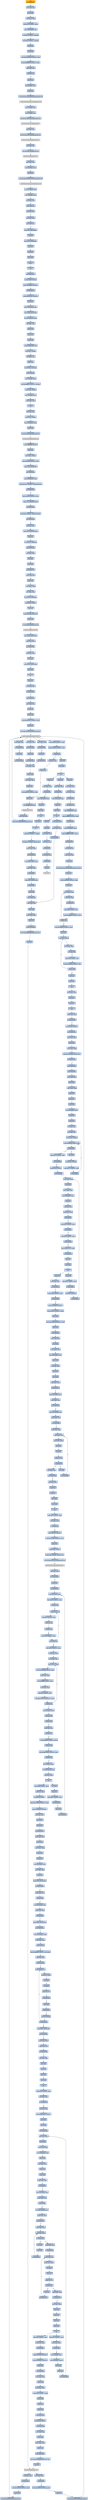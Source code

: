 digraph G {
node[shape=rectangle,style=filled,fillcolor=lightsteelblue,color=lightsteelblue]
bgcolor="transparent"
a0x0043e3f2call_0x0044a0f7[label="start\ncall 0x0044a0f7",color="lightgrey",fillcolor="orange"];
a0x0044a0f7movl_edi_edi[label="0x0044a0f7\nmovl %edi, %edi"];
a0x0044a0f9pushl_ebp[label="0x0044a0f9\npushl %ebp"];
a0x0044a0famovl_esp_ebp[label="0x0044a0fa\nmovl %esp, %ebp"];
a0x0044a0fcsubl_0x10UINT8_esp[label="0x0044a0fc\nsubl $0x10<UINT8>, %esp"];
a0x0044a0ffmovl_0x0046ed68_eax[label="0x0044a0ff\nmovl 0x0046ed68, %eax"];
a0x0044a104andl_0x0UINT8__8ebp_[label="0x0044a104\nandl $0x0<UINT8>, -8(%ebp)"];
a0x0044a108andl_0x0UINT8__4ebp_[label="0x0044a108\nandl $0x0<UINT8>, -4(%ebp)"];
a0x0044a10cpushl_ebx[label="0x0044a10c\npushl %ebx"];
a0x0044a10dpushl_edi[label="0x0044a10d\npushl %edi"];
a0x0044a10emovl_0xbb40e64eUINT32_edi[label="0x0044a10e\nmovl $0xbb40e64e<UINT32>, %edi"];
a0x0044a113movl_0xffff0000UINT32_ebx[label="0x0044a113\nmovl $0xffff0000<UINT32>, %ebx"];
a0x0044a118cmpl_edi_eax[label="0x0044a118\ncmpl %edi, %eax"];
a0x0044a11aje_0x0044a129[label="0x0044a11a\nje 0x0044a129"];
a0x0044a129pushl_esi[label="0x0044a129\npushl %esi"];
a0x0044a12aleal__8ebp__eax[label="0x0044a12a\nleal -8(%ebp), %eax"];
a0x0044a12dpushl_eax[label="0x0044a12d\npushl %eax"];
a0x0044a12ecall_GetSystemTimeAsFileTime_kernel32_dll[label="0x0044a12e\ncall GetSystemTimeAsFileTime@kernel32.dll"];
GetSystemTimeAsFileTime_kernel32_dll[label="GetSystemTimeAsFileTime@kernel32.dll",color="lightgrey",fillcolor="lightgrey"];
a0x0044a134movl__4ebp__esi[label="0x0044a134\nmovl -4(%ebp), %esi"];
a0x0044a137xorl__8ebp__esi[label="0x0044a137\nxorl -8(%ebp), %esi"];
a0x0044a13acall_GetCurrentProcessId_kernel32_dll[label="0x0044a13a\ncall GetCurrentProcessId@kernel32.dll"];
GetCurrentProcessId_kernel32_dll[label="GetCurrentProcessId@kernel32.dll",color="lightgrey",fillcolor="lightgrey"];
a0x0044a140xorl_eax_esi[label="0x0044a140\nxorl %eax, %esi"];
a0x0044a142call_GetCurrentThreadId_kernel32_dll[label="0x0044a142\ncall GetCurrentThreadId@kernel32.dll"];
GetCurrentThreadId_kernel32_dll[label="GetCurrentThreadId@kernel32.dll",color="lightgrey",fillcolor="lightgrey"];
a0x0044a148xorl_eax_esi[label="0x0044a148\nxorl %eax, %esi"];
a0x0044a14acall_GetTickCount_kernel32_dll[label="0x0044a14a\ncall GetTickCount@kernel32.dll"];
GetTickCount_kernel32_dll[label="GetTickCount@kernel32.dll",color="lightgrey",fillcolor="lightgrey"];
a0x0044a150xorl_eax_esi[label="0x0044a150\nxorl %eax, %esi"];
a0x0044a152leal__16ebp__eax[label="0x0044a152\nleal -16(%ebp), %eax"];
a0x0044a155pushl_eax[label="0x0044a155\npushl %eax"];
a0x0044a156call_QueryPerformanceCounter_kernel32_dll[label="0x0044a156\ncall QueryPerformanceCounter@kernel32.dll"];
QueryPerformanceCounter_kernel32_dll[label="QueryPerformanceCounter@kernel32.dll",color="lightgrey",fillcolor="lightgrey"];
a0x0044a15cmovl__12ebp__eax[label="0x0044a15c\nmovl -12(%ebp), %eax"];
a0x0044a15fxorl__16ebp__eax[label="0x0044a15f\nxorl -16(%ebp), %eax"];
a0x0044a162xorl_eax_esi[label="0x0044a162\nxorl %eax, %esi"];
a0x0044a164cmpl_edi_esi[label="0x0044a164\ncmpl %edi, %esi"];
a0x0044a166jne_0x0044a16f[label="0x0044a166\njne 0x0044a16f"];
a0x0044a16ftestl_esi_ebx[label="0x0044a16f\ntestl %esi, %ebx"];
a0x0044a171jne_0x0044a17a[label="0x0044a171\njne 0x0044a17a"];
a0x0044a17amovl_esi_0x0046ed68[label="0x0044a17a\nmovl %esi, 0x0046ed68"];
a0x0044a180notl_esi[label="0x0044a180\nnotl %esi"];
a0x0044a182movl_esi_0x0046ed6c[label="0x0044a182\nmovl %esi, 0x0046ed6c"];
a0x0044a188popl_esi[label="0x0044a188\npopl %esi"];
a0x0044a189popl_edi[label="0x0044a189\npopl %edi"];
a0x0044a18apopl_ebx[label="0x0044a18a\npopl %ebx"];
a0x0044a18bleave_[label="0x0044a18b\nleave "];
a0x0044a18cret[label="0x0044a18c\nret"];
a0x0043e3f7jmp_0x0043e274[label="0x0043e3f7\njmp 0x0043e274"];
a0x0043e274pushl_0x58UINT8[label="0x0043e274\npushl $0x58<UINT8>"];
a0x0043e276pushl_0x469af0UINT32[label="0x0043e276\npushl $0x469af0<UINT32>"];
a0x0043e27bcall_0x00440150[label="0x0043e27b\ncall 0x00440150"];
a0x00440150pushl_0x4401b0UINT32[label="0x00440150\npushl $0x4401b0<UINT32>"];
a0x00440155pushl_fs_0[label="0x00440155\npushl %fs:0"];
a0x0044015cmovl_0x10esp__eax[label="0x0044015c\nmovl 0x10(%esp), %eax"];
a0x00440160movl_ebp_0x10esp_[label="0x00440160\nmovl %ebp, 0x10(%esp)"];
a0x00440164leal_0x10esp__ebp[label="0x00440164\nleal 0x10(%esp), %ebp"];
a0x00440168subl_eax_esp[label="0x00440168\nsubl %eax, %esp"];
a0x0044016apushl_ebx[label="0x0044016a\npushl %ebx"];
a0x0044016bpushl_esi[label="0x0044016b\npushl %esi"];
a0x0044016cpushl_edi[label="0x0044016c\npushl %edi"];
a0x0044016dmovl_0x0046ed68_eax[label="0x0044016d\nmovl 0x0046ed68, %eax"];
a0x00440172xorl_eax__4ebp_[label="0x00440172\nxorl %eax, -4(%ebp)"];
a0x00440175xorl_ebp_eax[label="0x00440175\nxorl %ebp, %eax"];
a0x00440177pushl_eax[label="0x00440177\npushl %eax"];
a0x00440178movl_esp__24ebp_[label="0x00440178\nmovl %esp, -24(%ebp)"];
a0x0044017bpushl__8ebp_[label="0x0044017b\npushl -8(%ebp)"];
a0x0044017emovl__4ebp__eax[label="0x0044017e\nmovl -4(%ebp), %eax"];
a0x00440181movl_0xfffffffeUINT32__4ebp_[label="0x00440181\nmovl $0xfffffffe<UINT32>, -4(%ebp)"];
a0x00440188movl_eax__8ebp_[label="0x00440188\nmovl %eax, -8(%ebp)"];
a0x0044018bleal__16ebp__eax[label="0x0044018b\nleal -16(%ebp), %eax"];
a0x0044018emovl_eax_fs_0[label="0x0044018e\nmovl %eax, %fs:0"];
a0x00440194ret[label="0x00440194\nret"];
a0x0043e280xorl_esi_esi[label="0x0043e280\nxorl %esi, %esi"];
a0x0043e282movl_esi__4ebp_[label="0x0043e282\nmovl %esi, -4(%ebp)"];
a0x0043e285leal__104ebp__eax[label="0x0043e285\nleal -104(%ebp), %eax"];
a0x0043e288pushl_eax[label="0x0043e288\npushl %eax"];
a0x0043e289call_GetStartupInfoA_kernel32_dll[label="0x0043e289\ncall GetStartupInfoA@kernel32.dll"];
GetStartupInfoA_kernel32_dll[label="GetStartupInfoA@kernel32.dll",color="lightgrey",fillcolor="lightgrey"];
a0x0043e28fpushl_0xfffffffeUINT8[label="0x0043e28f\npushl $0xfffffffe<UINT8>"];
a0x0043e291popl_edi[label="0x0043e291\npopl %edi"];
a0x0043e292movl_edi__4ebp_[label="0x0043e292\nmovl %edi, -4(%ebp)"];
a0x0043e295movl_0x5a4dUINT32_eax[label="0x0043e295\nmovl $0x5a4d<UINT32>, %eax"];
a0x0043e29acmpw_ax_0x00400000[label="0x0043e29a\ncmpw %ax, 0x00400000"];
a0x0043e2a1jne_0x0043e2db[label="0x0043e2a1\njne 0x0043e2db"];
a0x0043e2a3movl_0x0040003c_eax[label="0x0043e2a3\nmovl 0x0040003c, %eax"];
a0x0043e2a8cmpl_0x4550UINT32_0x400000eax_[label="0x0043e2a8\ncmpl $0x4550<UINT32>, 0x400000(%eax)"];
a0x0043e2b2jne_0x0043e2db[label="0x0043e2b2\njne 0x0043e2db"];
a0x0043e2b4movl_0x10bUINT32_ecx[label="0x0043e2b4\nmovl $0x10b<UINT32>, %ecx"];
a0x0043e2b9cmpw_cx_0x400018eax_[label="0x0043e2b9\ncmpw %cx, 0x400018(%eax)"];
a0x0043e2c0jne_0x0043e2db[label="0x0043e2c0\njne 0x0043e2db"];
a0x0043e2c2cmpl_0xeUINT8_0x400074eax_[label="0x0043e2c2\ncmpl $0xe<UINT8>, 0x400074(%eax)"];
a0x0043e2c9jbe_0x0043e2db[label="0x0043e2c9\njbe 0x0043e2db"];
a0x0043e2cbxorl_ecx_ecx[label="0x0043e2cb\nxorl %ecx, %ecx"];
a0x0043e2cdcmpl_esi_0x4000e8eax_[label="0x0043e2cd\ncmpl %esi, 0x4000e8(%eax)"];
a0x0043e2d3setne_cl[label="0x0043e2d3\nsetne %cl"];
a0x0043e2d6movl_ecx__28ebp_[label="0x0043e2d6\nmovl %ecx, -28(%ebp)"];
a0x0043e2d9jmp_0x0043e2de[label="0x0043e2d9\njmp 0x0043e2de"];
a0x0043e2dexorl_ebx_ebx[label="0x0043e2de\nxorl %ebx, %ebx"];
a0x0043e2e0incl_ebx[label="0x0043e2e0\nincl %ebx"];
a0x0043e2e1pushl_ebx[label="0x0043e2e1\npushl %ebx"];
a0x0043e2e2call_0x00447ecc[label="0x0043e2e2\ncall 0x00447ecc"];
a0x00447eccmovl_edi_edi[label="0x00447ecc\nmovl %edi, %edi"];
a0x00447ecepushl_ebp[label="0x00447ece\npushl %ebp"];
a0x00447ecfmovl_esp_ebp[label="0x00447ecf\nmovl %esp, %ebp"];
a0x00447ed1xorl_eax_eax[label="0x00447ed1\nxorl %eax, %eax"];
a0x00447ed3cmpl_eax_0x8ebp_[label="0x00447ed3\ncmpl %eax, 0x8(%ebp)"];
a0x00447ed6pushl_0x0UINT8[label="0x00447ed6\npushl $0x0<UINT8>"];
a0x00447ed8sete_al[label="0x00447ed8\nsete %al"];
a0x00447edbpushl_0x1000UINT32[label="0x00447edb\npushl $0x1000<UINT32>"];
a0x00447ee0pushl_eax[label="0x00447ee0\npushl %eax"];
a0x00447ee1call_HeapCreate_kernel32_dll[label="0x00447ee1\ncall HeapCreate@kernel32.dll"];
HeapCreate_kernel32_dll[label="HeapCreate@kernel32.dll",color="lightgrey",fillcolor="lightgrey"];
a0x00447ee7movl_eax_0x004724f0[label="0x00447ee7\nmovl %eax, 0x004724f0"];
a0x00447eectestl_eax_eax[label="0x00447eec\ntestl %eax, %eax"];
a0x00447eeejne_0x00447ef2[label="0x00447eee\njne 0x00447ef2"];
a0x00447ef2xorl_eax_eax[label="0x00447ef2\nxorl %eax, %eax"];
a0x00447ef4incl_eax[label="0x00447ef4\nincl %eax"];
a0x00447ef5movl_eax_0x00472e48[label="0x00447ef5\nmovl %eax, 0x00472e48"];
a0x00447efapopl_ebp[label="0x00447efa\npopl %ebp"];
a0x00447efbret[label="0x00447efb\nret"];
a0x0043e2e7popl_ecx[label="0x0043e2e7\npopl %ecx"];
a0x0043e2e8testl_eax_eax[label="0x0043e2e8\ntestl %eax, %eax"];
a0x0043e2eajne_0x0043e2f4[label="0x0043e2ea\njne 0x0043e2f4"];
a0x0043e2f4call_0x00442fca[label="0x0043e2f4\ncall 0x00442fca"];
a0x00442fcamovl_edi_edi[label="0x00442fca\nmovl %edi, %edi"];
a0x00442fccpushl_esi[label="0x00442fcc\npushl %esi"];
a0x00442fcdpushl_edi[label="0x00442fcd\npushl %edi"];
a0x00442fcemovl_0x45f024UINT32_esi[label="0x00442fce\nmovl $0x45f024<UINT32>, %esi"];
a0x00442fd3pushl_esi[label="0x00442fd3\npushl %esi"];
a0x00442fd4call_GetModuleHandleW_kernel32_dll[label="0x00442fd4\ncall GetModuleHandleW@kernel32.dll"];
GetModuleHandleW_kernel32_dll[label="GetModuleHandleW@kernel32.dll",color="lightgrey",fillcolor="lightgrey"];
a0x00442fdatestl_eax_eax[label="0x00442fda\ntestl %eax, %eax"];
a0x00442fdcjne_0x00442fe5[label="0x00442fdc\njne 0x00442fe5"];
a0x00442fdepushl_esi[label="0x00442fde\npushl %esi"];
a0x00442fdfcall_0x0043e506[label="0x00442fdf\ncall 0x0043e506"];
a0x0043e506movl_edi_edi[label="0x0043e506\nmovl %edi, %edi"];
a0x0043e508pushl_ebp[label="0x0043e508\npushl %ebp"];
a0x0043e509movl_esp_ebp[label="0x0043e509\nmovl %esp, %ebp"];
a0x0043e50bpushl_edi[label="0x0043e50b\npushl %edi"];
a0x0043e50cmovl_0x3e8UINT32_edi[label="0x0043e50c\nmovl $0x3e8<UINT32>, %edi"];
a0x0043e511pushl_edi[label="0x0043e511\npushl %edi"];
a0x0043e512call_Sleep_kernel32_dll[label="0x0043e512\ncall Sleep@kernel32.dll"];
Sleep_kernel32_dll[label="Sleep@kernel32.dll",color="lightgrey",fillcolor="lightgrey"];
a0x0043e518pushl_0x8ebp_[label="0x0043e518\npushl 0x8(%ebp)"];
a0x0043e51bcall_GetModuleHandleW_kernel32_dll[label="0x0043e51b\ncall GetModuleHandleW@kernel32.dll"];
a0x0043e521addl_0x3e8UINT32_edi[label="0x0043e521\naddl $0x3e8<UINT32>, %edi"];
a0x0043e527cmpl_0xea60UINT32_edi[label="0x0043e527\ncmpl $0xea60<UINT32>, %edi"];
a0x0043e52dja_0x0043e533[label="0x0043e52d\nja 0x0043e533"];
a0x0043e52ftestl_eax_eax[label="0x0043e52f\ntestl %eax, %eax"];
a0x0043e531je_0x0043e511[label="0x0043e531\nje 0x0043e511"];
a0x0043e533popl_edi[label="0x0043e533\npopl %edi"];
a0x0043e534popl_ebp[label="0x0043e534\npopl %ebp"];
a0x0043e535ret[label="0x0043e535\nret"];
a0x00442fe4popl_ecx[label="0x00442fe4\npopl %ecx"];
a0x00442fe5movl_eax_edi[label="0x00442fe5\nmovl %eax, %edi"];
a0x00442fe7testl_edi_edi[label="0x00442fe7\ntestl %edi, %edi"];
a0x00442fe9je_0x0044314d[label="0x00442fe9\nje 0x0044314d"];
a0x0044314dcall_0x00442c76[label="0x0044314d\ncall 0x00442c76"];
a0x00442c76movl_0x0046ef68_eax[label="0x00442c76\nmovl 0x0046ef68, %eax"];
a0x00442c7bcmpl_0xffffffffUINT8_eax[label="0x00442c7b\ncmpl $0xffffffff<UINT8>, %eax"];
a0x00442c7eje_0x00442c96[label="0x00442c7e\nje 0x00442c96"];
a0x00442c96movl_0x0046ef6c_eax[label="0x00442c96\nmovl 0x0046ef6c, %eax"];
a0x00442c9bcmpl_0xffffffffUINT8_eax[label="0x00442c9b\ncmpl $0xffffffff<UINT8>, %eax"];
a0x00442c9eje_0x00442cae[label="0x00442c9e\nje 0x00442cae"];
a0x00442caejmp_0x00447f47[label="0x00442cae\njmp 0x00447f47"];
a0x00447f47movl_edi_edi[label="0x00447f47\nmovl %edi, %edi"];
a0x00447f49pushl_ebx[label="0x00447f49\npushl %ebx"];
a0x00447f4amovl_DeleteCriticalSection_kernel32_dll_ebx[label="0x00447f4a\nmovl DeleteCriticalSection@kernel32.dll, %ebx"];
a0x00447f50pushl_esi[label="0x00447f50\npushl %esi"];
a0x00447f51movl_0x46f868UINT32_esi[label="0x00447f51\nmovl $0x46f868<UINT32>, %esi"];
a0x00447f56pushl_edi[label="0x00447f56\npushl %edi"];
a0x00447f57movl_esi__edi[label="0x00447f57\nmovl (%esi), %edi"];
a0x00447f59testl_edi_edi[label="0x00447f59\ntestl %edi, %edi"];
a0x00447f5bje_0x00447f70[label="0x00447f5b\nje 0x00447f70"];
a0x00447f70addl_0x8UINT8_esi[label="0x00447f70\naddl $0x8<UINT8>, %esi"];
a0x00447f73cmpl_0x46f988UINT32_esi[label="0x00447f73\ncmpl $0x46f988<UINT32>, %esi"];
a0x00447f79jl_0x00447f57[label="0x00447f79\njl 0x00447f57"];
a0x00447f7bmovl_0x46f868UINT32_esi[label="0x00447f7b\nmovl $0x46f868<UINT32>, %esi"];
a0x00447f80popl_edi[label="0x00447f80\npopl %edi"];
a0x00447f81movl_esi__eax[label="0x00447f81\nmovl (%esi), %eax"];
a0x00447f83testl_eax_eax[label="0x00447f83\ntestl %eax, %eax"];
a0x00447f85je_0x00447f90[label="0x00447f85\nje 0x00447f90"];
a0x00447f90addl_0x8UINT8_esi[label="0x00447f90\naddl $0x8<UINT8>, %esi"];
a0x00447f93cmpl_0x46f988UINT32_esi[label="0x00447f93\ncmpl $0x46f988<UINT32>, %esi"];
a0x00447f99jl_0x00447f81[label="0x00447f99\njl 0x00447f81"];
a0x00447f9bpopl_esi[label="0x00447f9b\npopl %esi"];
a0x00447f9cpopl_ebx[label="0x00447f9c\npopl %ebx"];
a0x00447f9dret[label="0x00447f9d\nret"];
a0x00443152xorl_eax_eax[label="0x00443152\nxorl %eax, %eax"];
a0x00443154popl_edi[label="0x00443154\npopl %edi"];
a0x00443155popl_esi[label="0x00443155\npopl %esi"];
a0x00443156ret[label="0x00443156\nret"];
a0x0043e2f9testl_eax_eax[label="0x0043e2f9\ntestl %eax, %eax"];
a0x0043e2fbjne_0x0043e305[label="0x0043e2fb\njne 0x0043e305"];
a0x0043e2fdpushl_0x10UINT8[label="0x0043e2fd\npushl $0x10<UINT8>"];
a0x0043e2ffcall_0x0043e24b[label="0x0043e2ff\ncall 0x0043e24b"];
a0x0043e24bmovl_edi_edi[label="0x0043e24b\nmovl %edi, %edi"];
a0x0043e24dpushl_ebp[label="0x0043e24d\npushl %ebp"];
a0x0043e24emovl_esp_ebp[label="0x0043e24e\nmovl %esp, %ebp"];
a0x0043e250cmpl_0x1UINT8_0x0047211c[label="0x0043e250\ncmpl $0x1<UINT8>, 0x0047211c"];
a0x0043e257jne_0x0043e25e[label="0x0043e257\njne 0x0043e25e"];
a0x0043e25epushl_0x8ebp_[label="0x0043e25e\npushl 0x8(%ebp)"];
a0x0043e261call_0x00448bba[label="0x0043e261\ncall 0x00448bba"];
a0x00448bbamovl_edi_edi[label="0x00448bba\nmovl %edi, %edi"];
a0x00448bbcpushl_ebp[label="0x00448bbc\npushl %ebp"];
a0x00448bbdmovl_esp_ebp[label="0x00448bbd\nmovl %esp, %ebp"];
a0x00448bbfpushl_ecx[label="0x00448bbf\npushl %ecx"];
a0x00448bc0pushl_ecx[label="0x00448bc0\npushl %ecx"];
a0x00448bc1pushl_ebx[label="0x00448bc1\npushl %ebx"];
a0x00448bc2movl_0x8ebp__ebx[label="0x00448bc2\nmovl 0x8(%ebp), %ebx"];
a0x00448bc5pushl_esi[label="0x00448bc5\npushl %esi"];
a0x00448bc6pushl_edi[label="0x00448bc6\npushl %edi"];
a0x00448bc7xorl_esi_esi[label="0x00448bc7\nxorl %esi, %esi"];
a0x00448bc9xorl_edi_edi[label="0x00448bc9\nxorl %edi, %edi"];
a0x00448bcbmovl_edi__4ebp_[label="0x00448bcb\nmovl %edi, -4(%ebp)"];
a0x00448bcecmpl_0x46f988edi8__ebx[label="0x00448bce\ncmpl 0x46f988(,%edi,8), %ebx"];
a0x00448bd5je_0x00448be0[label="0x00448bd5\nje 0x00448be0"];
a0x00448bd7incl_edi[label="0x00448bd7\nincl %edi"];
a0x00448bd8movl_edi__4ebp_[label="0x00448bd8\nmovl %edi, -4(%ebp)"];
a0x00448bdbcmpl_0x17UINT8_edi[label="0x00448bdb\ncmpl $0x17<UINT8>, %edi"];
a0x00448bdejb_0x00448bce[label="0x00448bde\njb 0x00448bce"];
a0x00448be0cmpl_0x17UINT8_edi[label="0x00448be0\ncmpl $0x17<UINT8>, %edi"];
a0x00448be3jae_0x00448d60[label="0x00448be3\njae 0x00448d60"];
a0x00448be9pushl_0x3UINT8[label="0x00448be9\npushl $0x3<UINT8>"];
a0x00448bebcall_0x0044f587[label="0x00448beb\ncall 0x0044f587"];
a0x0044f587movl_edi_edi[label="0x0044f587\nmovl %edi, %edi"];
a0x0044f589pushl_ebp[label="0x0044f589\npushl %ebp"];
a0x0044f58amovl_esp_ebp[label="0x0044f58a\nmovl %esp, %ebp"];
a0x0044f58cmovl_0x8ebp__ecx[label="0x0044f58c\nmovl 0x8(%ebp), %ecx"];
a0x0044f58fpushl_esi[label="0x0044f58f\npushl %esi"];
a0x0044f590xorl_esi_esi[label="0x0044f590\nxorl %esi, %esi"];
a0x0044f592cmpl_esi_ecx[label="0x0044f592\ncmpl %esi, %ecx"];
a0x0044f594jl_0x0044f5b4[label="0x0044f594\njl 0x0044f5b4"];
a0x0044f596cmpl_0x2UINT8_ecx[label="0x0044f596\ncmpl $0x2<UINT8>, %ecx"];
a0x0044f599jle_0x0044f5a7[label="0x0044f599\njle 0x0044f5a7"];
a0x0044f59bcmpl_0x3UINT8_ecx[label="0x0044f59b\ncmpl $0x3<UINT8>, %ecx"];
a0x0044f59ejne_0x0044f5b4[label="0x0044f59e\njne 0x0044f5b4"];
a0x0044f5a0movl_0x0047211c_eax[label="0x0044f5a0\nmovl 0x0047211c, %eax"];
a0x0044f5a5jmp_0x0044f5cf[label="0x0044f5a5\njmp 0x0044f5cf"];
a0x0044f5cfpopl_esi[label="0x0044f5cf\npopl %esi"];
a0x0044f5d0popl_ebp[label="0x0044f5d0\npopl %ebp"];
a0x0044f5d1ret[label="0x0044f5d1\nret"];
a0x00448bf0popl_ecx[label="0x00448bf0\npopl %ecx"];
a0x00448bf1cmpl_0x1UINT8_eax[label="0x00448bf1\ncmpl $0x1<UINT8>, %eax"];
a0x00448bf4je_0x00448d2e[label="0x00448bf4\nje 0x00448d2e"];
a0x00448bfapushl_0x3UINT8[label="0x00448bfa\npushl $0x3<UINT8>"];
a0x00448bfccall_0x0044f587[label="0x00448bfc\ncall 0x0044f587"];
a0x00448c01popl_ecx[label="0x00448c01\npopl %ecx"];
a0x00448c02testl_eax_eax[label="0x00448c02\ntestl %eax, %eax"];
a0x00448c04jne_0x00448c13[label="0x00448c04\njne 0x00448c13"];
a0x00448c13cmpl_0xfcUINT32_ebx[label="0x00448c13\ncmpl $0xfc<UINT32>, %ebx"];
a0x00448c19je_0x00448d60[label="0x00448c19\nje 0x00448d60"];
a0x00448c1fpushl_0x45f848UINT32[label="0x00448c1f\npushl $0x45f848<UINT32>"];
a0x00448c24movl_0x314UINT32_ebx[label="0x00448c24\nmovl $0x314<UINT32>, %ebx"];
a0x00448c29pushl_ebx[label="0x00448c29\npushl %ebx"];
a0x00448c2amovl_0x472650UINT32_edi[label="0x00448c2a\nmovl $0x472650<UINT32>, %edi"];
a0x00448c2fpushl_edi[label="0x00448c2f\npushl %edi"];
a0x00448c30call_0x0043e003[label="0x00448c30\ncall 0x0043e003"];
a0x0043e003movl_edi_edi[label="0x0043e003\nmovl %edi, %edi"];
a0x0043e005pushl_ebp[label="0x0043e005\npushl %ebp"];
a0x0043e006movl_esp_ebp[label="0x0043e006\nmovl %esp, %ebp"];
a0x0043e008movl_0x8ebp__ecx[label="0x0043e008\nmovl 0x8(%ebp), %ecx"];
a0x0043e00bpushl_ebx[label="0x0043e00b\npushl %ebx"];
a0x0043e00cxorl_ebx_ebx[label="0x0043e00c\nxorl %ebx, %ebx"];
a0x0043e00epushl_esi[label="0x0043e00e\npushl %esi"];
a0x0043e00fpushl_edi[label="0x0043e00f\npushl %edi"];
a0x0043e010cmpl_ebx_ecx[label="0x0043e010\ncmpl %ebx, %ecx"];
a0x0043e012je_0x0043e01b[label="0x0043e012\nje 0x0043e01b"];
a0x0043e014movl_0xcebp__edi[label="0x0043e014\nmovl 0xc(%ebp), %edi"];
a0x0043e017cmpl_ebx_edi[label="0x0043e017\ncmpl %ebx, %edi"];
a0x0043e019ja_0x0043e036[label="0x0043e019\nja 0x0043e036"];
a0x0043e036movl_0x10ebp__esi[label="0x0043e036\nmovl 0x10(%ebp), %esi"];
a0x0043e039cmpl_ebx_esi[label="0x0043e039\ncmpl %ebx, %esi"];
a0x0043e03bjne_0x0043e041[label="0x0043e03b\njne 0x0043e041"];
a0x0043e041movl_ecx_edx[label="0x0043e041\nmovl %ecx, %edx"];
a0x0043e043movb_esi__al[label="0x0043e043\nmovb (%esi), %al"];
a0x0043e045movb_al_edx_[label="0x0043e045\nmovb %al, (%edx)"];
a0x0043e047incl_edx[label="0x0043e047\nincl %edx"];
a0x0043e048incl_esi[label="0x0043e048\nincl %esi"];
a0x0043e049cmpb_bl_al[label="0x0043e049\ncmpb %bl, %al"];
a0x0043e04bje_0x0043e050[label="0x0043e04b\nje 0x0043e050"];
a0x0043e04ddecl_edi[label="0x0043e04d\ndecl %edi"];
a0x0043e04ejne_0x0043e043[label="0x0043e04e\njne 0x0043e043"];
a0x0043e050cmpl_ebx_edi[label="0x0043e050\ncmpl %ebx, %edi"];
a0x0043e052jne_0x0043e064[label="0x0043e052\njne 0x0043e064"];
a0x0043e064xorl_eax_eax[label="0x0043e064\nxorl %eax, %eax"];
a0x0043e066popl_edi[label="0x0043e066\npopl %edi"];
a0x0043e067popl_esi[label="0x0043e067\npopl %esi"];
a0x0043e068popl_ebx[label="0x0043e068\npopl %ebx"];
a0x0043e069popl_ebp[label="0x0043e069\npopl %ebp"];
a0x0043e06aret[label="0x0043e06a\nret"];
a0x00448c35addl_0xcUINT8_esp[label="0x00448c35\naddl $0xc<UINT8>, %esp"];
a0x00448c38testl_eax_eax[label="0x00448c38\ntestl %eax, %eax"];
a0x00448c3aje_0x00448c49[label="0x00448c3a\nje 0x00448c49"];
a0x00448c49pushl_0x104UINT32[label="0x00448c49\npushl $0x104<UINT32>"];
a0x00448c4emovl_0x472669UINT32_esi[label="0x00448c4e\nmovl $0x472669<UINT32>, %esi"];
a0x00448c53pushl_esi[label="0x00448c53\npushl %esi"];
a0x00448c54pushl_0x0UINT8[label="0x00448c54\npushl $0x0<UINT8>"];
a0x00448c56movb_0x0UINT8_0x0047276d[label="0x00448c56\nmovb $0x0<UINT8>, 0x0047276d"];
a0x00448c5dcall_GetModuleFileNameA_kernel32_dll[label="0x00448c5d\ncall GetModuleFileNameA@kernel32.dll"];
GetModuleFileNameA_kernel32_dll[label="GetModuleFileNameA@kernel32.dll",color="lightgrey",fillcolor="lightgrey"];
a0x00448c63testl_eax_eax[label="0x00448c63\ntestl %eax, %eax"];
a0x00448c65jne_0x00448c8d[label="0x00448c65\njne 0x00448c8d"];
a0x00448c8dpushl_esi[label="0x00448c8d\npushl %esi"];
a0x00448c8ecall_0x0043cc00[label="0x00448c8e\ncall 0x0043cc00"];
a0x0043cc00movl_0x4esp__ecx[label="0x0043cc00\nmovl 0x4(%esp), %ecx"];
a0x0043cc04testl_0x3UINT32_ecx[label="0x0043cc04\ntestl $0x3<UINT32>, %ecx"];
a0x0043cc0aje_0x0043cc30[label="0x0043cc0a\nje 0x0043cc30"];
a0x0043cc0cmovb_ecx__al[label="0x0043cc0c\nmovb (%ecx), %al"];
a0x0043cc0eaddl_0x1UINT8_ecx[label="0x0043cc0e\naddl $0x1<UINT8>, %ecx"];
a0x0043cc11testb_al_al[label="0x0043cc11\ntestb %al, %al"];
a0x0043cc13je_0x0043cc63[label="0x0043cc13\nje 0x0043cc63"];
a0x0043cc15testl_0x3UINT32_ecx[label="0x0043cc15\ntestl $0x3<UINT32>, %ecx"];
a0x0043cc1bjne_0x0043cc0c[label="0x0043cc1b\njne 0x0043cc0c"];
a0x0043cc1daddl_0x0UINT32_eax[label="0x0043cc1d\naddl $0x0<UINT32>, %eax"];
a0x0043cc22leal_esp__esp[label="0x0043cc22\nleal (%esp), %esp"];
a0x0043cc29leal_esp__esp[label="0x0043cc29\nleal (%esp), %esp"];
a0x0043cc30movl_ecx__eax[label="0x0043cc30\nmovl (%ecx), %eax"];
a0x0043cc32movl_0x7efefeffUINT32_edx[label="0x0043cc32\nmovl $0x7efefeff<UINT32>, %edx"];
a0x0043cc37addl_eax_edx[label="0x0043cc37\naddl %eax, %edx"];
a0x0043cc39xorl_0xffffffffUINT8_eax[label="0x0043cc39\nxorl $0xffffffff<UINT8>, %eax"];
a0x0043cc3cxorl_edx_eax[label="0x0043cc3c\nxorl %edx, %eax"];
a0x0043cc3eaddl_0x4UINT8_ecx[label="0x0043cc3e\naddl $0x4<UINT8>, %ecx"];
a0x0043cc41testl_0x81010100UINT32_eax[label="0x0043cc41\ntestl $0x81010100<UINT32>, %eax"];
a0x0043cc46je_0x0043cc30[label="0x0043cc46\nje 0x0043cc30"];
a0x0043cc48movl__4ecx__eax[label="0x0043cc48\nmovl -4(%ecx), %eax"];
a0x0043cc4btestb_al_al[label="0x0043cc4b\ntestb %al, %al"];
a0x0043cc4dje_0x0043cc81[label="0x0043cc4d\nje 0x0043cc81"];
a0x0043cc4ftestb_ah_ah[label="0x0043cc4f\ntestb %ah, %ah"];
a0x0043cc51je_0x0043cc77[label="0x0043cc51\nje 0x0043cc77"];
a0x0043cc53testl_0xff0000UINT32_eax[label="0x0043cc53\ntestl $0xff0000<UINT32>, %eax"];
a0x0043cc58je_0x0043cc6d[label="0x0043cc58\nje 0x0043cc6d"];
a0x0043cc5atestl_0xff000000UINT32_eax[label="0x0043cc5a\ntestl $0xff000000<UINT32>, %eax"];
a0x0043cc5fje_0x0043cc63[label="0x0043cc5f\nje 0x0043cc63"];
a0x0043cc63leal__1ecx__eax[label="0x0043cc63\nleal -1(%ecx), %eax"];
a0x0043cc66movl_0x4esp__ecx[label="0x0043cc66\nmovl 0x4(%esp), %ecx"];
a0x0043cc6asubl_ecx_eax[label="0x0043cc6a\nsubl %ecx, %eax"];
a0x0043cc6cret[label="0x0043cc6c\nret"];
a0x00448c93incl_eax[label="0x00448c93\nincl %eax"];
a0x00448c94popl_ecx[label="0x00448c94\npopl %ecx"];
a0x00448c95cmpl_0x3cUINT8_eax[label="0x00448c95\ncmpl $0x3c<UINT8>, %eax"];
a0x00448c98jbe_0x00448cd2[label="0x00448c98\njbe 0x00448cd2"];
a0x00448c9apushl_esi[label="0x00448c9a\npushl %esi"];
a0x00448c9bcall_0x0043cc00[label="0x00448c9b\ncall 0x0043cc00"];
a0x00448ca0subl_0x3bUINT8_esi[label="0x00448ca0\nsubl $0x3b<UINT8>, %esi"];
a0x00448ca3addl_esi_eax[label="0x00448ca3\naddl %esi, %eax"];
a0x00448ca5pushl_0x3UINT8[label="0x00448ca5\npushl $0x3<UINT8>"];
a0x00448ca7movl_0x472964UINT32_ecx[label="0x00448ca7\nmovl $0x472964<UINT32>, %ecx"];
a0x00448cacpushl_0x45f82cUINT32[label="0x00448cac\npushl $0x45f82c<UINT32>"];
a0x00448cb1subl_eax_ecx[label="0x00448cb1\nsubl %eax, %ecx"];
a0x00448cb3pushl_ecx[label="0x00448cb3\npushl %ecx"];
a0x00448cb4pushl_eax[label="0x00448cb4\npushl %eax"];
a0x00448cb5call_0x004403c3[label="0x00448cb5\ncall 0x004403c3"];
a0x004403c3movl_edi_edi[label="0x004403c3\nmovl %edi, %edi"];
a0x004403c5pushl_ebp[label="0x004403c5\npushl %ebp"];
a0x004403c6movl_esp_ebp[label="0x004403c6\nmovl %esp, %ebp"];
a0x004403c8pushl_ebx[label="0x004403c8\npushl %ebx"];
a0x004403c9pushl_esi[label="0x004403c9\npushl %esi"];
a0x004403camovl_0x8ebp__esi[label="0x004403ca\nmovl 0x8(%ebp), %esi"];
a0x004403cdxorl_ebx_ebx[label="0x004403cd\nxorl %ebx, %ebx"];
a0x004403cfpushl_edi[label="0x004403cf\npushl %edi"];
a0x004403d0cmpl_ebx_0x14ebp_[label="0x004403d0\ncmpl %ebx, 0x14(%ebp)"];
a0x004403d3jne_0x004403e5[label="0x004403d3\njne 0x004403e5"];
a0x004403e5cmpl_ebx_esi[label="0x004403e5\ncmpl %ebx, %esi"];
a0x004403e7je_0x004403f0[label="0x004403e7\nje 0x004403f0"];
a0x004403e9movl_0xcebp__edi[label="0x004403e9\nmovl 0xc(%ebp), %edi"];
a0x004403eccmpl_ebx_edi[label="0x004403ec\ncmpl %ebx, %edi"];
a0x004403eeja_0x0044040b[label="0x004403ee\nja 0x0044040b"];
a0x0044040bcmpl_ebx_0x14ebp_[label="0x0044040b\ncmpl %ebx, 0x14(%ebp)"];
a0x0044040ejne_0x00440414[label="0x0044040e\njne 0x00440414"];
a0x00440414movl_0x10ebp__edx[label="0x00440414\nmovl 0x10(%ebp), %edx"];
a0x00440417cmpl_ebx_edx[label="0x00440417\ncmpl %ebx, %edx"];
a0x00440419jne_0x0044041f[label="0x00440419\njne 0x0044041f"];
a0x0044041fcmpl_0xffffffffUINT8_0x14ebp_[label="0x0044041f\ncmpl $0xffffffff<UINT8>, 0x14(%ebp)"];
a0x00440423movl_esi_eax[label="0x00440423\nmovl %esi, %eax"];
a0x00440425jne_0x00440436[label="0x00440425\njne 0x00440436"];
a0x00440436movb_edx__cl[label="0x00440436\nmovb (%edx), %cl"];
a0x00440438movb_cl_eax_[label="0x00440438\nmovb %cl, (%eax)"];
a0x0044043aincl_eax[label="0x0044043a\nincl %eax"];
a0x0044043bincl_edx[label="0x0044043b\nincl %edx"];
a0x0044043ccmpb_bl_cl[label="0x0044043c\ncmpb %bl, %cl"];
a0x0044043eje_0x00440448[label="0x0044043e\nje 0x00440448"];
a0x00440440decl_edi[label="0x00440440\ndecl %edi"];
a0x00440441je_0x00440448[label="0x00440441\nje 0x00440448"];
a0x00440443decl_0x14ebp_[label="0x00440443\ndecl 0x14(%ebp)"];
a0x00440446jne_0x00440436[label="0x00440446\njne 0x00440436"];
a0x00440448cmpl_ebx_0x14ebp_[label="0x00440448\ncmpl %ebx, 0x14(%ebp)"];
a0x0044044bjne_0x0044044f[label="0x0044044b\njne 0x0044044f"];
a0x0044044dmovb_bl_eax_[label="0x0044044d\nmovb %bl, (%eax)"];
a0x0044044fcmpl_ebx_edi[label="0x0044044f\ncmpl %ebx, %edi"];
a0x00440451jne_0x004403de[label="0x00440451\njne 0x004403de"];
a0x004403dexorl_eax_eax[label="0x004403de\nxorl %eax, %eax"];
a0x004403e0popl_edi[label="0x004403e0\npopl %edi"];
a0x004403e1popl_esi[label="0x004403e1\npopl %esi"];
a0x004403e2popl_ebx[label="0x004403e2\npopl %ebx"];
a0x004403e3popl_ebp[label="0x004403e3\npopl %ebp"];
a0x004403e4ret[label="0x004403e4\nret"];
a0x00448cbaaddl_0x14UINT8_esp[label="0x00448cba\naddl $0x14<UINT8>, %esp"];
a0x00448cbdtestl_eax_eax[label="0x00448cbd\ntestl %eax, %eax"];
a0x00448cbfje_0x00448cd2[label="0x00448cbf\nje 0x00448cd2"];
a0x00448cd2xorl_esi_esi[label="0x00448cd2\nxorl %esi, %esi"];
a0x00448cd4pushl_0x45f828UINT32[label="0x00448cd4\npushl $0x45f828<UINT32>"];
a0x00448cd9pushl_ebx[label="0x00448cd9\npushl %ebx"];
a0x00448cdapushl_edi[label="0x00448cda\npushl %edi"];
a0x00448cdbcall_0x0043e0b9[label="0x00448cdb\ncall 0x0043e0b9"];
a0x0043e0b9movl_edi_edi[label="0x0043e0b9\nmovl %edi, %edi"];
a0x0043e0bbpushl_ebp[label="0x0043e0bb\npushl %ebp"];
a0x0043e0bcmovl_esp_ebp[label="0x0043e0bc\nmovl %esp, %ebp"];
a0x0043e0bemovl_0x8ebp__eax[label="0x0043e0be\nmovl 0x8(%ebp), %eax"];
a0x0043e0c1pushl_ebx[label="0x0043e0c1\npushl %ebx"];
a0x0043e0c2xorl_ebx_ebx[label="0x0043e0c2\nxorl %ebx, %ebx"];
a0x0043e0c4pushl_esi[label="0x0043e0c4\npushl %esi"];
a0x0043e0c5pushl_edi[label="0x0043e0c5\npushl %edi"];
a0x0043e0c6cmpl_ebx_eax[label="0x0043e0c6\ncmpl %ebx, %eax"];
a0x0043e0c8je_0x0043e0d1[label="0x0043e0c8\nje 0x0043e0d1"];
a0x0043e0camovl_0xcebp__edi[label="0x0043e0ca\nmovl 0xc(%ebp), %edi"];
a0x0043e0cdcmpl_ebx_edi[label="0x0043e0cd\ncmpl %ebx, %edi"];
a0x0043e0cfja_0x0043e0ec[label="0x0043e0cf\nja 0x0043e0ec"];
a0x0043e0ecmovl_0x10ebp__esi[label="0x0043e0ec\nmovl 0x10(%ebp), %esi"];
a0x0043e0efcmpl_ebx_esi[label="0x0043e0ef\ncmpl %ebx, %esi"];
a0x0043e0f1jne_0x0043e0f7[label="0x0043e0f1\njne 0x0043e0f7"];
a0x0043e0f7movl_eax_edx[label="0x0043e0f7\nmovl %eax, %edx"];
a0x0043e0f9cmpb_bl_edx_[label="0x0043e0f9\ncmpb %bl, (%edx)"];
a0x0043e0fbje_0x0043e101[label="0x0043e0fb\nje 0x0043e101"];
a0x0043e0fdincl_edx[label="0x0043e0fd\nincl %edx"];
a0x0043e0fedecl_edi[label="0x0043e0fe\ndecl %edi"];
a0x0043e0ffjne_0x0043e0f9[label="0x0043e0ff\njne 0x0043e0f9"];
a0x0043e101cmpl_ebx_edi[label="0x0043e101\ncmpl %ebx, %edi"];
a0x0043e103je_0x0043e0f3[label="0x0043e103\nje 0x0043e0f3"];
a0x0043e105movb_esi__cl[label="0x0043e105\nmovb (%esi), %cl"];
a0x0043e107movb_cl_edx_[label="0x0043e107\nmovb %cl, (%edx)"];
a0x0043e109incl_edx[label="0x0043e109\nincl %edx"];
a0x0043e10aincl_esi[label="0x0043e10a\nincl %esi"];
a0x0043e10bcmpb_bl_cl[label="0x0043e10b\ncmpb %bl, %cl"];
a0x0043e10dje_0x0043e112[label="0x0043e10d\nje 0x0043e112"];
a0x0043e10fdecl_edi[label="0x0043e10f\ndecl %edi"];
a0x0043e110jne_0x0043e105[label="0x0043e110\njne 0x0043e105"];
a0x0043e112cmpl_ebx_edi[label="0x0043e112\ncmpl %ebx, %edi"];
a0x0043e114jne_0x0043e126[label="0x0043e114\njne 0x0043e126"];
a0x0043e126xorl_eax_eax[label="0x0043e126\nxorl %eax, %eax"];
a0x0043e128popl_edi[label="0x0043e128\npopl %edi"];
a0x0043e129popl_esi[label="0x0043e129\npopl %esi"];
a0x0043e12apopl_ebx[label="0x0043e12a\npopl %ebx"];
a0x0043e12bpopl_ebp[label="0x0043e12b\npopl %ebp"];
a0x0043e12cret[label="0x0043e12c\nret"];
a0x00448ce0addl_0xcUINT8_esp[label="0x00448ce0\naddl $0xc<UINT8>, %esp"];
a0x00448ce3testl_eax_eax[label="0x00448ce3\ntestl %eax, %eax"];
a0x00448ce5je_0x00448cf4[label="0x00448ce5\nje 0x00448cf4"];
a0x00448cf4movl__4ebp__eax[label="0x00448cf4\nmovl -4(%ebp), %eax"];
a0x00448cf7pushl_0x46f98ceax8_[label="0x00448cf7\npushl 0x46f98c(,%eax,8)"];
a0x00448cfepushl_ebx[label="0x00448cfe\npushl %ebx"];
a0x00448cffpushl_edi[label="0x00448cff\npushl %edi"];
a0x00448d00call_0x0043e0b9[label="0x00448d00\ncall 0x0043e0b9"];
a0x00448d05addl_0xcUINT8_esp[label="0x00448d05\naddl $0xc<UINT8>, %esp"];
a0x00448d08testl_eax_eax[label="0x00448d08\ntestl %eax, %eax"];
a0x00448d0aje_0x00448d19[label="0x00448d0a\nje 0x00448d19"];
a0x00448d19pushl_0x12010UINT32[label="0x00448d19\npushl $0x12010<UINT32>"];
a0x00448d1epushl_0x45f800UINT32[label="0x00448d1e\npushl $0x45f800<UINT32>"];
a0x00448d23pushl_edi[label="0x00448d23\npushl %edi"];
a0x00448d24call_0x0044f41e[label="0x00448d24\ncall 0x0044f41e"];
a0x0044f41emovl_edi_edi[label="0x0044f41e\nmovl %edi, %edi"];
a0x0044f420pushl_ebp[label="0x0044f420\npushl %ebp"];
a0x0044f421movl_esp_ebp[label="0x0044f421\nmovl %esp, %ebp"];
a0x0044f423subl_0x14UINT8_esp[label="0x0044f423\nsubl $0x14<UINT8>, %esp"];
a0x0044f426pushl_ebx[label="0x0044f426\npushl %ebx"];
a0x0044f427pushl_esi[label="0x0044f427\npushl %esi"];
a0x0044f428pushl_edi[label="0x0044f428\npushl %edi"];
a0x0044f429call_0x00442b81[label="0x0044f429\ncall 0x00442b81"];
a0x00442b81pushl_0x0UINT8[label="0x00442b81\npushl $0x0<UINT8>"];
a0x00442b83call_0x00442b0f[label="0x00442b83\ncall 0x00442b0f"];
a0x00442b0fmovl_edi_edi[label="0x00442b0f\nmovl %edi, %edi"];
a0x00442b11pushl_ebp[label="0x00442b11\npushl %ebp"];
a0x00442b12movl_esp_ebp[label="0x00442b12\nmovl %esp, %ebp"];
a0x00442b14pushl_esi[label="0x00442b14\npushl %esi"];
a0x00442b15pushl_0x0046ef6c[label="0x00442b15\npushl 0x0046ef6c"];
a0x00442b1bmovl_TlsGetValue_kernel32_dll_esi[label="0x00442b1b\nmovl TlsGetValue@kernel32.dll, %esi"];
a0x00442b21call_esi[label="0x00442b21\ncall %esi"];
TlsGetValue_kernel32_dll[label="TlsGetValue@kernel32.dll",color="lightgrey",fillcolor="lightgrey"];
a0x00442b23testl_eax_eax[label="0x00442b23\ntestl %eax, %eax"];
a0x00442b25je_0x00442b48[label="0x00442b25\nje 0x00442b48"];
a0x00442b48movl_0x45f024UINT32_esi[label="0x00442b48\nmovl $0x45f024<UINT32>, %esi"];
a0x00442b4dpushl_esi[label="0x00442b4d\npushl %esi"];
a0x00442b4ecall_GetModuleHandleW_kernel32_dll[label="0x00442b4e\ncall GetModuleHandleW@kernel32.dll"];
a0x00442b54testl_eax_eax[label="0x00442b54\ntestl %eax, %eax"];
a0x00442b56jne_0x00442b63[label="0x00442b56\njne 0x00442b63"];
a0x00442b58pushl_esi[label="0x00442b58\npushl %esi"];
a0x00442b59call_0x0043e506[label="0x00442b59\ncall 0x0043e506"];
a0x00442b5epopl_ecx[label="0x00442b5e\npopl %ecx"];
a0x00442b5ftestl_eax_eax[label="0x00442b5f\ntestl %eax, %eax"];
a0x00442b61je_0x00442b7b[label="0x00442b61\nje 0x00442b7b"];
a0x00442b7bmovl_0x8ebp__eax[label="0x00442b7b\nmovl 0x8(%ebp), %eax"];
a0x00442b7epopl_esi[label="0x00442b7e\npopl %esi"];
a0x00442b7fpopl_ebp[label="0x00442b7f\npopl %ebp"];
a0x00442b80ret[label="0x00442b80\nret"];
a0x00442b88popl_ecx[label="0x00442b88\npopl %ecx"];
a0x00442b89ret[label="0x00442b89\nret"];
a0x0044f42eandl_0x0UINT8__4ebp_[label="0x0044f42e\nandl $0x0<UINT8>, -4(%ebp)"];
a0x0044f432cmpl_0x0UINT8_0x00472ba4[label="0x0044f432\ncmpl $0x0<UINT8>, 0x00472ba4"];
a0x0044f439movl_eax_ebx[label="0x0044f439\nmovl %eax, %ebx"];
a0x0044f43bjne_0x0044f4cf[label="0x0044f43b\njne 0x0044f4cf"];
a0x0044f4cfmovl_0x00472bb0_eax[label="0x0044f4cf\nmovl 0x00472bb0, %eax"];
a0x0044f4d4cmpl_ebx_eax[label="0x0044f4d4\ncmpl %ebx, %eax"];
a0x0044f4d6je_0x0044f527[label="0x0044f4d6\nje 0x0044f527"];
a0x0044f4d8cmpl_ebx_0x00472bb4[label="0x0044f4d8\ncmpl %ebx, 0x00472bb4"];
a0x0044f4deje_0x0044f527[label="0x0044f4de\nje 0x0044f527"];
a0x0044f4e0pushl_eax[label="0x0044f4e0\npushl %eax"];
a0x0044f4e1call_0x00442b8a[label="0x0044f4e1\ncall 0x00442b8a"];
a0x00442b8amovl_edi_edi[label="0x00442b8a\nmovl %edi, %edi"];
a0x00442b8cpushl_ebp[label="0x00442b8c\npushl %ebp"];
a0x00442b8dmovl_esp_ebp[label="0x00442b8d\nmovl %esp, %ebp"];
a0x00442b8fpushl_esi[label="0x00442b8f\npushl %esi"];
a0x00442b90pushl_0x0046ef6c[label="0x00442b90\npushl 0x0046ef6c"];
a0x00442b96movl_TlsGetValue_kernel32_dll_esi[label="0x00442b96\nmovl TlsGetValue@kernel32.dll, %esi"];
a0x00442b9ccall_esi[label="0x00442b9c\ncall %esi"];
a0x00442b9etestl_eax_eax[label="0x00442b9e\ntestl %eax, %eax"];
a0x00442ba0je_0x00442bc3[label="0x00442ba0\nje 0x00442bc3"];
a0x00442bc3movl_0x45f024UINT32_esi[label="0x00442bc3\nmovl $0x45f024<UINT32>, %esi"];
a0x00442bc8pushl_esi[label="0x00442bc8\npushl %esi"];
a0x00442bc9call_GetModuleHandleW_kernel32_dll[label="0x00442bc9\ncall GetModuleHandleW@kernel32.dll"];
a0x00442bcftestl_eax_eax[label="0x00442bcf\ntestl %eax, %eax"];
a0x00442bd1jne_0x00442bde[label="0x00442bd1\njne 0x00442bde"];
a0x00442bd3pushl_esi[label="0x00442bd3\npushl %esi"];
a0x00442bd4call_0x0043e506[label="0x00442bd4\ncall 0x0043e506"];
a0x00442bd9popl_ecx[label="0x00442bd9\npopl %ecx"];
a0x00442bdatestl_eax_eax[label="0x00442bda\ntestl %eax, %eax"];
a0x00442bdcje_0x00442bf6[label="0x00442bdc\nje 0x00442bf6"];
a0x00442bf6movl_0x8ebp__eax[label="0x00442bf6\nmovl 0x8(%ebp), %eax"];
a0x00442bf9popl_esi[label="0x00442bf9\npopl %esi"];
a0x00442bfapopl_ebp[label="0x00442bfa\npopl %ebp"];
a0x00442bfbret[label="0x00442bfb\nret"];
a0x0044f4e6pushl_0x00472bb4[label="0x0044f4e6\npushl 0x00472bb4"];
a0x0044f4ecmovl_eax_esi[label="0x0044f4ec\nmovl %eax, %esi"];
a0x0044f4eecall_0x00442b8a[label="0x0044f4ee\ncall 0x00442b8a"];
a0x0044f4f3popl_ecx[label="0x0044f4f3\npopl %ecx"];
a0x0044f4f4popl_ecx[label="0x0044f4f4\npopl %ecx"];
a0x0044f4f5movl_eax_edi[label="0x0044f4f5\nmovl %eax, %edi"];
a0x0044f4f7testl_esi_esi[label="0x0044f4f7\ntestl %esi, %esi"];
a0x0044f4f9je_0x0044f527[label="0x0044f4f9\nje 0x0044f527"];
a0x0044f4fbtestl_edi_edi[label="0x0044f4fb\ntestl %edi, %edi"];
a0x0044f4fdje_0x0044f527[label="0x0044f4fd\nje 0x0044f527"];
a0x0044f4ffcall_esi[label="0x0044f4ff\ncall %esi"];
a0x53016a2c[label="0x53016a2c",color="lightgrey",fillcolor="lightgrey"];
a0x0043e3f2call_0x0044a0f7 -> a0x0044a0f7movl_edi_edi [color="#000000"];
a0x0044a0f7movl_edi_edi -> a0x0044a0f9pushl_ebp [color="#000000"];
a0x0044a0f9pushl_ebp -> a0x0044a0famovl_esp_ebp [color="#000000"];
a0x0044a0famovl_esp_ebp -> a0x0044a0fcsubl_0x10UINT8_esp [color="#000000"];
a0x0044a0fcsubl_0x10UINT8_esp -> a0x0044a0ffmovl_0x0046ed68_eax [color="#000000"];
a0x0044a0ffmovl_0x0046ed68_eax -> a0x0044a104andl_0x0UINT8__8ebp_ [color="#000000"];
a0x0044a104andl_0x0UINT8__8ebp_ -> a0x0044a108andl_0x0UINT8__4ebp_ [color="#000000"];
a0x0044a108andl_0x0UINT8__4ebp_ -> a0x0044a10cpushl_ebx [color="#000000"];
a0x0044a10cpushl_ebx -> a0x0044a10dpushl_edi [color="#000000"];
a0x0044a10dpushl_edi -> a0x0044a10emovl_0xbb40e64eUINT32_edi [color="#000000"];
a0x0044a10emovl_0xbb40e64eUINT32_edi -> a0x0044a113movl_0xffff0000UINT32_ebx [color="#000000"];
a0x0044a113movl_0xffff0000UINT32_ebx -> a0x0044a118cmpl_edi_eax [color="#000000"];
a0x0044a118cmpl_edi_eax -> a0x0044a11aje_0x0044a129 [color="#000000"];
a0x0044a11aje_0x0044a129 -> a0x0044a129pushl_esi [color="#000000",label="T"];
a0x0044a129pushl_esi -> a0x0044a12aleal__8ebp__eax [color="#000000"];
a0x0044a12aleal__8ebp__eax -> a0x0044a12dpushl_eax [color="#000000"];
a0x0044a12dpushl_eax -> a0x0044a12ecall_GetSystemTimeAsFileTime_kernel32_dll [color="#000000"];
a0x0044a12ecall_GetSystemTimeAsFileTime_kernel32_dll -> GetSystemTimeAsFileTime_kernel32_dll [color="#000000"];
GetSystemTimeAsFileTime_kernel32_dll -> a0x0044a134movl__4ebp__esi [color="#000000"];
a0x0044a134movl__4ebp__esi -> a0x0044a137xorl__8ebp__esi [color="#000000"];
a0x0044a137xorl__8ebp__esi -> a0x0044a13acall_GetCurrentProcessId_kernel32_dll [color="#000000"];
a0x0044a13acall_GetCurrentProcessId_kernel32_dll -> GetCurrentProcessId_kernel32_dll [color="#000000"];
GetCurrentProcessId_kernel32_dll -> a0x0044a140xorl_eax_esi [color="#000000"];
a0x0044a140xorl_eax_esi -> a0x0044a142call_GetCurrentThreadId_kernel32_dll [color="#000000"];
a0x0044a142call_GetCurrentThreadId_kernel32_dll -> GetCurrentThreadId_kernel32_dll [color="#000000"];
GetCurrentThreadId_kernel32_dll -> a0x0044a148xorl_eax_esi [color="#000000"];
a0x0044a148xorl_eax_esi -> a0x0044a14acall_GetTickCount_kernel32_dll [color="#000000"];
a0x0044a14acall_GetTickCount_kernel32_dll -> GetTickCount_kernel32_dll [color="#000000"];
GetTickCount_kernel32_dll -> a0x0044a150xorl_eax_esi [color="#000000"];
a0x0044a150xorl_eax_esi -> a0x0044a152leal__16ebp__eax [color="#000000"];
a0x0044a152leal__16ebp__eax -> a0x0044a155pushl_eax [color="#000000"];
a0x0044a155pushl_eax -> a0x0044a156call_QueryPerformanceCounter_kernel32_dll [color="#000000"];
a0x0044a156call_QueryPerformanceCounter_kernel32_dll -> QueryPerformanceCounter_kernel32_dll [color="#000000"];
QueryPerformanceCounter_kernel32_dll -> a0x0044a15cmovl__12ebp__eax [color="#000000"];
a0x0044a15cmovl__12ebp__eax -> a0x0044a15fxorl__16ebp__eax [color="#000000"];
a0x0044a15fxorl__16ebp__eax -> a0x0044a162xorl_eax_esi [color="#000000"];
a0x0044a162xorl_eax_esi -> a0x0044a164cmpl_edi_esi [color="#000000"];
a0x0044a164cmpl_edi_esi -> a0x0044a166jne_0x0044a16f [color="#000000"];
a0x0044a166jne_0x0044a16f -> a0x0044a16ftestl_esi_ebx [color="#000000",label="T"];
a0x0044a16ftestl_esi_ebx -> a0x0044a171jne_0x0044a17a [color="#000000"];
a0x0044a171jne_0x0044a17a -> a0x0044a17amovl_esi_0x0046ed68 [color="#000000",label="T"];
a0x0044a17amovl_esi_0x0046ed68 -> a0x0044a180notl_esi [color="#000000"];
a0x0044a180notl_esi -> a0x0044a182movl_esi_0x0046ed6c [color="#000000"];
a0x0044a182movl_esi_0x0046ed6c -> a0x0044a188popl_esi [color="#000000"];
a0x0044a188popl_esi -> a0x0044a189popl_edi [color="#000000"];
a0x0044a189popl_edi -> a0x0044a18apopl_ebx [color="#000000"];
a0x0044a18apopl_ebx -> a0x0044a18bleave_ [color="#000000"];
a0x0044a18bleave_ -> a0x0044a18cret [color="#000000"];
a0x0044a18cret -> a0x0043e3f7jmp_0x0043e274 [color="#000000"];
a0x0043e3f7jmp_0x0043e274 -> a0x0043e274pushl_0x58UINT8 [color="#000000"];
a0x0043e274pushl_0x58UINT8 -> a0x0043e276pushl_0x469af0UINT32 [color="#000000"];
a0x0043e276pushl_0x469af0UINT32 -> a0x0043e27bcall_0x00440150 [color="#000000"];
a0x0043e27bcall_0x00440150 -> a0x00440150pushl_0x4401b0UINT32 [color="#000000"];
a0x00440150pushl_0x4401b0UINT32 -> a0x00440155pushl_fs_0 [color="#000000"];
a0x00440155pushl_fs_0 -> a0x0044015cmovl_0x10esp__eax [color="#000000"];
a0x0044015cmovl_0x10esp__eax -> a0x00440160movl_ebp_0x10esp_ [color="#000000"];
a0x00440160movl_ebp_0x10esp_ -> a0x00440164leal_0x10esp__ebp [color="#000000"];
a0x00440164leal_0x10esp__ebp -> a0x00440168subl_eax_esp [color="#000000"];
a0x00440168subl_eax_esp -> a0x0044016apushl_ebx [color="#000000"];
a0x0044016apushl_ebx -> a0x0044016bpushl_esi [color="#000000"];
a0x0044016bpushl_esi -> a0x0044016cpushl_edi [color="#000000"];
a0x0044016cpushl_edi -> a0x0044016dmovl_0x0046ed68_eax [color="#000000"];
a0x0044016dmovl_0x0046ed68_eax -> a0x00440172xorl_eax__4ebp_ [color="#000000"];
a0x00440172xorl_eax__4ebp_ -> a0x00440175xorl_ebp_eax [color="#000000"];
a0x00440175xorl_ebp_eax -> a0x00440177pushl_eax [color="#000000"];
a0x00440177pushl_eax -> a0x00440178movl_esp__24ebp_ [color="#000000"];
a0x00440178movl_esp__24ebp_ -> a0x0044017bpushl__8ebp_ [color="#000000"];
a0x0044017bpushl__8ebp_ -> a0x0044017emovl__4ebp__eax [color="#000000"];
a0x0044017emovl__4ebp__eax -> a0x00440181movl_0xfffffffeUINT32__4ebp_ [color="#000000"];
a0x00440181movl_0xfffffffeUINT32__4ebp_ -> a0x00440188movl_eax__8ebp_ [color="#000000"];
a0x00440188movl_eax__8ebp_ -> a0x0044018bleal__16ebp__eax [color="#000000"];
a0x0044018bleal__16ebp__eax -> a0x0044018emovl_eax_fs_0 [color="#000000"];
a0x0044018emovl_eax_fs_0 -> a0x00440194ret [color="#000000"];
a0x00440194ret -> a0x0043e280xorl_esi_esi [color="#000000"];
a0x0043e280xorl_esi_esi -> a0x0043e282movl_esi__4ebp_ [color="#000000"];
a0x0043e282movl_esi__4ebp_ -> a0x0043e285leal__104ebp__eax [color="#000000"];
a0x0043e285leal__104ebp__eax -> a0x0043e288pushl_eax [color="#000000"];
a0x0043e288pushl_eax -> a0x0043e289call_GetStartupInfoA_kernel32_dll [color="#000000"];
a0x0043e289call_GetStartupInfoA_kernel32_dll -> GetStartupInfoA_kernel32_dll [color="#000000"];
GetStartupInfoA_kernel32_dll -> a0x0043e28fpushl_0xfffffffeUINT8 [color="#000000"];
a0x0043e28fpushl_0xfffffffeUINT8 -> a0x0043e291popl_edi [color="#000000"];
a0x0043e291popl_edi -> a0x0043e292movl_edi__4ebp_ [color="#000000"];
a0x0043e292movl_edi__4ebp_ -> a0x0043e295movl_0x5a4dUINT32_eax [color="#000000"];
a0x0043e295movl_0x5a4dUINT32_eax -> a0x0043e29acmpw_ax_0x00400000 [color="#000000"];
a0x0043e29acmpw_ax_0x00400000 -> a0x0043e2a1jne_0x0043e2db [color="#000000"];
a0x0043e2a1jne_0x0043e2db -> a0x0043e2a3movl_0x0040003c_eax [color="#000000",label="F"];
a0x0043e2a3movl_0x0040003c_eax -> a0x0043e2a8cmpl_0x4550UINT32_0x400000eax_ [color="#000000"];
a0x0043e2a8cmpl_0x4550UINT32_0x400000eax_ -> a0x0043e2b2jne_0x0043e2db [color="#000000"];
a0x0043e2b2jne_0x0043e2db -> a0x0043e2b4movl_0x10bUINT32_ecx [color="#000000",label="F"];
a0x0043e2b4movl_0x10bUINT32_ecx -> a0x0043e2b9cmpw_cx_0x400018eax_ [color="#000000"];
a0x0043e2b9cmpw_cx_0x400018eax_ -> a0x0043e2c0jne_0x0043e2db [color="#000000"];
a0x0043e2c0jne_0x0043e2db -> a0x0043e2c2cmpl_0xeUINT8_0x400074eax_ [color="#000000",label="F"];
a0x0043e2c2cmpl_0xeUINT8_0x400074eax_ -> a0x0043e2c9jbe_0x0043e2db [color="#000000"];
a0x0043e2c9jbe_0x0043e2db -> a0x0043e2cbxorl_ecx_ecx [color="#000000",label="F"];
a0x0043e2cbxorl_ecx_ecx -> a0x0043e2cdcmpl_esi_0x4000e8eax_ [color="#000000"];
a0x0043e2cdcmpl_esi_0x4000e8eax_ -> a0x0043e2d3setne_cl [color="#000000"];
a0x0043e2d3setne_cl -> a0x0043e2d6movl_ecx__28ebp_ [color="#000000"];
a0x0043e2d6movl_ecx__28ebp_ -> a0x0043e2d9jmp_0x0043e2de [color="#000000"];
a0x0043e2d9jmp_0x0043e2de -> a0x0043e2dexorl_ebx_ebx [color="#000000"];
a0x0043e2dexorl_ebx_ebx -> a0x0043e2e0incl_ebx [color="#000000"];
a0x0043e2e0incl_ebx -> a0x0043e2e1pushl_ebx [color="#000000"];
a0x0043e2e1pushl_ebx -> a0x0043e2e2call_0x00447ecc [color="#000000"];
a0x0043e2e2call_0x00447ecc -> a0x00447eccmovl_edi_edi [color="#000000"];
a0x00447eccmovl_edi_edi -> a0x00447ecepushl_ebp [color="#000000"];
a0x00447ecepushl_ebp -> a0x00447ecfmovl_esp_ebp [color="#000000"];
a0x00447ecfmovl_esp_ebp -> a0x00447ed1xorl_eax_eax [color="#000000"];
a0x00447ed1xorl_eax_eax -> a0x00447ed3cmpl_eax_0x8ebp_ [color="#000000"];
a0x00447ed3cmpl_eax_0x8ebp_ -> a0x00447ed6pushl_0x0UINT8 [color="#000000"];
a0x00447ed6pushl_0x0UINT8 -> a0x00447ed8sete_al [color="#000000"];
a0x00447ed8sete_al -> a0x00447edbpushl_0x1000UINT32 [color="#000000"];
a0x00447edbpushl_0x1000UINT32 -> a0x00447ee0pushl_eax [color="#000000"];
a0x00447ee0pushl_eax -> a0x00447ee1call_HeapCreate_kernel32_dll [color="#000000"];
a0x00447ee1call_HeapCreate_kernel32_dll -> HeapCreate_kernel32_dll [color="#000000"];
HeapCreate_kernel32_dll -> a0x00447ee7movl_eax_0x004724f0 [color="#000000"];
a0x00447ee7movl_eax_0x004724f0 -> a0x00447eectestl_eax_eax [color="#000000"];
a0x00447eectestl_eax_eax -> a0x00447eeejne_0x00447ef2 [color="#000000"];
a0x00447eeejne_0x00447ef2 -> a0x00447ef2xorl_eax_eax [color="#000000",label="T"];
a0x00447ef2xorl_eax_eax -> a0x00447ef4incl_eax [color="#000000"];
a0x00447ef4incl_eax -> a0x00447ef5movl_eax_0x00472e48 [color="#000000"];
a0x00447ef5movl_eax_0x00472e48 -> a0x00447efapopl_ebp [color="#000000"];
a0x00447efapopl_ebp -> a0x00447efbret [color="#000000"];
a0x00447efbret -> a0x0043e2e7popl_ecx [color="#000000"];
a0x0043e2e7popl_ecx -> a0x0043e2e8testl_eax_eax [color="#000000"];
a0x0043e2e8testl_eax_eax -> a0x0043e2eajne_0x0043e2f4 [color="#000000"];
a0x0043e2eajne_0x0043e2f4 -> a0x0043e2f4call_0x00442fca [color="#000000",label="T"];
a0x0043e2f4call_0x00442fca -> a0x00442fcamovl_edi_edi [color="#000000"];
a0x00442fcamovl_edi_edi -> a0x00442fccpushl_esi [color="#000000"];
a0x00442fccpushl_esi -> a0x00442fcdpushl_edi [color="#000000"];
a0x00442fcdpushl_edi -> a0x00442fcemovl_0x45f024UINT32_esi [color="#000000"];
a0x00442fcemovl_0x45f024UINT32_esi -> a0x00442fd3pushl_esi [color="#000000"];
a0x00442fd3pushl_esi -> a0x00442fd4call_GetModuleHandleW_kernel32_dll [color="#000000"];
a0x00442fd4call_GetModuleHandleW_kernel32_dll -> GetModuleHandleW_kernel32_dll [color="#000000"];
GetModuleHandleW_kernel32_dll -> a0x00442fdatestl_eax_eax [color="#000000"];
a0x00442fdatestl_eax_eax -> a0x00442fdcjne_0x00442fe5 [color="#000000"];
a0x00442fdcjne_0x00442fe5 -> a0x00442fdepushl_esi [color="#000000",label="F"];
a0x00442fdepushl_esi -> a0x00442fdfcall_0x0043e506 [color="#000000"];
a0x00442fdfcall_0x0043e506 -> a0x0043e506movl_edi_edi [color="#000000"];
a0x0043e506movl_edi_edi -> a0x0043e508pushl_ebp [color="#000000"];
a0x0043e508pushl_ebp -> a0x0043e509movl_esp_ebp [color="#000000"];
a0x0043e509movl_esp_ebp -> a0x0043e50bpushl_edi [color="#000000"];
a0x0043e50bpushl_edi -> a0x0043e50cmovl_0x3e8UINT32_edi [color="#000000"];
a0x0043e50cmovl_0x3e8UINT32_edi -> a0x0043e511pushl_edi [color="#000000"];
a0x0043e511pushl_edi -> a0x0043e512call_Sleep_kernel32_dll [color="#000000"];
a0x0043e512call_Sleep_kernel32_dll -> Sleep_kernel32_dll [color="#000000"];
Sleep_kernel32_dll -> a0x0043e518pushl_0x8ebp_ [color="#000000"];
a0x0043e518pushl_0x8ebp_ -> a0x0043e51bcall_GetModuleHandleW_kernel32_dll [color="#000000"];
a0x0043e51bcall_GetModuleHandleW_kernel32_dll -> GetModuleHandleW_kernel32_dll [color="#000000"];
GetModuleHandleW_kernel32_dll -> a0x0043e521addl_0x3e8UINT32_edi [color="#000000"];
a0x0043e521addl_0x3e8UINT32_edi -> a0x0043e527cmpl_0xea60UINT32_edi [color="#000000"];
a0x0043e527cmpl_0xea60UINT32_edi -> a0x0043e52dja_0x0043e533 [color="#000000"];
a0x0043e52dja_0x0043e533 -> a0x0043e52ftestl_eax_eax [color="#000000",label="F"];
a0x0043e52ftestl_eax_eax -> a0x0043e531je_0x0043e511 [color="#000000"];
a0x0043e531je_0x0043e511 -> a0x0043e511pushl_edi [color="#000000",label="T"];
a0x0043e52dja_0x0043e533 -> a0x0043e533popl_edi [color="#000000",label="T"];
a0x0043e533popl_edi -> a0x0043e534popl_ebp [color="#000000"];
a0x0043e534popl_ebp -> a0x0043e535ret [color="#000000"];
a0x0043e535ret -> a0x00442fe4popl_ecx [color="#000000"];
a0x00442fe4popl_ecx -> a0x00442fe5movl_eax_edi [color="#000000"];
a0x00442fe5movl_eax_edi -> a0x00442fe7testl_edi_edi [color="#000000"];
a0x00442fe7testl_edi_edi -> a0x00442fe9je_0x0044314d [color="#000000"];
a0x00442fe9je_0x0044314d -> a0x0044314dcall_0x00442c76 [color="#000000",label="T"];
a0x0044314dcall_0x00442c76 -> a0x00442c76movl_0x0046ef68_eax [color="#000000"];
a0x00442c76movl_0x0046ef68_eax -> a0x00442c7bcmpl_0xffffffffUINT8_eax [color="#000000"];
a0x00442c7bcmpl_0xffffffffUINT8_eax -> a0x00442c7eje_0x00442c96 [color="#000000"];
a0x00442c7eje_0x00442c96 -> a0x00442c96movl_0x0046ef6c_eax [color="#000000",label="T"];
a0x00442c96movl_0x0046ef6c_eax -> a0x00442c9bcmpl_0xffffffffUINT8_eax [color="#000000"];
a0x00442c9bcmpl_0xffffffffUINT8_eax -> a0x00442c9eje_0x00442cae [color="#000000"];
a0x00442c9eje_0x00442cae -> a0x00442caejmp_0x00447f47 [color="#000000",label="T"];
a0x00442caejmp_0x00447f47 -> a0x00447f47movl_edi_edi [color="#000000"];
a0x00447f47movl_edi_edi -> a0x00447f49pushl_ebx [color="#000000"];
a0x00447f49pushl_ebx -> a0x00447f4amovl_DeleteCriticalSection_kernel32_dll_ebx [color="#000000"];
a0x00447f4amovl_DeleteCriticalSection_kernel32_dll_ebx -> a0x00447f50pushl_esi [color="#000000"];
a0x00447f50pushl_esi -> a0x00447f51movl_0x46f868UINT32_esi [color="#000000"];
a0x00447f51movl_0x46f868UINT32_esi -> a0x00447f56pushl_edi [color="#000000"];
a0x00447f56pushl_edi -> a0x00447f57movl_esi__edi [color="#000000"];
a0x00447f57movl_esi__edi -> a0x00447f59testl_edi_edi [color="#000000"];
a0x00447f59testl_edi_edi -> a0x00447f5bje_0x00447f70 [color="#000000"];
a0x00447f5bje_0x00447f70 -> a0x00447f70addl_0x8UINT8_esi [color="#000000",label="T"];
a0x00447f70addl_0x8UINT8_esi -> a0x00447f73cmpl_0x46f988UINT32_esi [color="#000000"];
a0x00447f73cmpl_0x46f988UINT32_esi -> a0x00447f79jl_0x00447f57 [color="#000000"];
a0x00447f79jl_0x00447f57 -> a0x00447f57movl_esi__edi [color="#000000",label="T"];
a0x00447f79jl_0x00447f57 -> a0x00447f7bmovl_0x46f868UINT32_esi [color="#000000",label="F"];
a0x00447f7bmovl_0x46f868UINT32_esi -> a0x00447f80popl_edi [color="#000000"];
a0x00447f80popl_edi -> a0x00447f81movl_esi__eax [color="#000000"];
a0x00447f81movl_esi__eax -> a0x00447f83testl_eax_eax [color="#000000"];
a0x00447f83testl_eax_eax -> a0x00447f85je_0x00447f90 [color="#000000"];
a0x00447f85je_0x00447f90 -> a0x00447f90addl_0x8UINT8_esi [color="#000000",label="T"];
a0x00447f90addl_0x8UINT8_esi -> a0x00447f93cmpl_0x46f988UINT32_esi [color="#000000"];
a0x00447f93cmpl_0x46f988UINT32_esi -> a0x00447f99jl_0x00447f81 [color="#000000"];
a0x00447f99jl_0x00447f81 -> a0x00447f81movl_esi__eax [color="#000000",label="T"];
a0x00447f99jl_0x00447f81 -> a0x00447f9bpopl_esi [color="#000000",label="F"];
a0x00447f9bpopl_esi -> a0x00447f9cpopl_ebx [color="#000000"];
a0x00447f9cpopl_ebx -> a0x00447f9dret [color="#000000"];
a0x00447f9dret -> a0x00443152xorl_eax_eax [color="#000000"];
a0x00443152xorl_eax_eax -> a0x00443154popl_edi [color="#000000"];
a0x00443154popl_edi -> a0x00443155popl_esi [color="#000000"];
a0x00443155popl_esi -> a0x00443156ret [color="#000000"];
a0x00443156ret -> a0x0043e2f9testl_eax_eax [color="#000000"];
a0x0043e2f9testl_eax_eax -> a0x0043e2fbjne_0x0043e305 [color="#000000"];
a0x0043e2fbjne_0x0043e305 -> a0x0043e2fdpushl_0x10UINT8 [color="#000000",label="F"];
a0x0043e2fdpushl_0x10UINT8 -> a0x0043e2ffcall_0x0043e24b [color="#000000"];
a0x0043e2ffcall_0x0043e24b -> a0x0043e24bmovl_edi_edi [color="#000000"];
a0x0043e24bmovl_edi_edi -> a0x0043e24dpushl_ebp [color="#000000"];
a0x0043e24dpushl_ebp -> a0x0043e24emovl_esp_ebp [color="#000000"];
a0x0043e24emovl_esp_ebp -> a0x0043e250cmpl_0x1UINT8_0x0047211c [color="#000000"];
a0x0043e250cmpl_0x1UINT8_0x0047211c -> a0x0043e257jne_0x0043e25e [color="#000000"];
a0x0043e257jne_0x0043e25e -> a0x0043e25epushl_0x8ebp_ [color="#000000",label="T"];
a0x0043e25epushl_0x8ebp_ -> a0x0043e261call_0x00448bba [color="#000000"];
a0x0043e261call_0x00448bba -> a0x00448bbamovl_edi_edi [color="#000000"];
a0x00448bbamovl_edi_edi -> a0x00448bbcpushl_ebp [color="#000000"];
a0x00448bbcpushl_ebp -> a0x00448bbdmovl_esp_ebp [color="#000000"];
a0x00448bbdmovl_esp_ebp -> a0x00448bbfpushl_ecx [color="#000000"];
a0x00448bbfpushl_ecx -> a0x00448bc0pushl_ecx [color="#000000"];
a0x00448bc0pushl_ecx -> a0x00448bc1pushl_ebx [color="#000000"];
a0x00448bc1pushl_ebx -> a0x00448bc2movl_0x8ebp__ebx [color="#000000"];
a0x00448bc2movl_0x8ebp__ebx -> a0x00448bc5pushl_esi [color="#000000"];
a0x00448bc5pushl_esi -> a0x00448bc6pushl_edi [color="#000000"];
a0x00448bc6pushl_edi -> a0x00448bc7xorl_esi_esi [color="#000000"];
a0x00448bc7xorl_esi_esi -> a0x00448bc9xorl_edi_edi [color="#000000"];
a0x00448bc9xorl_edi_edi -> a0x00448bcbmovl_edi__4ebp_ [color="#000000"];
a0x00448bcbmovl_edi__4ebp_ -> a0x00448bcecmpl_0x46f988edi8__ebx [color="#000000"];
a0x00448bcecmpl_0x46f988edi8__ebx -> a0x00448bd5je_0x00448be0 [color="#000000"];
a0x00448bd5je_0x00448be0 -> a0x00448bd7incl_edi [color="#000000",label="F"];
a0x00448bd7incl_edi -> a0x00448bd8movl_edi__4ebp_ [color="#000000"];
a0x00448bd8movl_edi__4ebp_ -> a0x00448bdbcmpl_0x17UINT8_edi [color="#000000"];
a0x00448bdbcmpl_0x17UINT8_edi -> a0x00448bdejb_0x00448bce [color="#000000"];
a0x00448bdejb_0x00448bce -> a0x00448bcecmpl_0x46f988edi8__ebx [color="#000000",label="T"];
a0x00448bd5je_0x00448be0 -> a0x00448be0cmpl_0x17UINT8_edi [color="#000000",label="T"];
a0x00448be0cmpl_0x17UINT8_edi -> a0x00448be3jae_0x00448d60 [color="#000000"];
a0x00448be3jae_0x00448d60 -> a0x00448be9pushl_0x3UINT8 [color="#000000",label="F"];
a0x00448be9pushl_0x3UINT8 -> a0x00448bebcall_0x0044f587 [color="#000000"];
a0x00448bebcall_0x0044f587 -> a0x0044f587movl_edi_edi [color="#000000"];
a0x0044f587movl_edi_edi -> a0x0044f589pushl_ebp [color="#000000"];
a0x0044f589pushl_ebp -> a0x0044f58amovl_esp_ebp [color="#000000"];
a0x0044f58amovl_esp_ebp -> a0x0044f58cmovl_0x8ebp__ecx [color="#000000"];
a0x0044f58cmovl_0x8ebp__ecx -> a0x0044f58fpushl_esi [color="#000000"];
a0x0044f58fpushl_esi -> a0x0044f590xorl_esi_esi [color="#000000"];
a0x0044f590xorl_esi_esi -> a0x0044f592cmpl_esi_ecx [color="#000000"];
a0x0044f592cmpl_esi_ecx -> a0x0044f594jl_0x0044f5b4 [color="#000000"];
a0x0044f594jl_0x0044f5b4 -> a0x0044f596cmpl_0x2UINT8_ecx [color="#000000",label="F"];
a0x0044f596cmpl_0x2UINT8_ecx -> a0x0044f599jle_0x0044f5a7 [color="#000000"];
a0x0044f599jle_0x0044f5a7 -> a0x0044f59bcmpl_0x3UINT8_ecx [color="#000000",label="F"];
a0x0044f59bcmpl_0x3UINT8_ecx -> a0x0044f59ejne_0x0044f5b4 [color="#000000"];
a0x0044f59ejne_0x0044f5b4 -> a0x0044f5a0movl_0x0047211c_eax [color="#000000",label="F"];
a0x0044f5a0movl_0x0047211c_eax -> a0x0044f5a5jmp_0x0044f5cf [color="#000000"];
a0x0044f5a5jmp_0x0044f5cf -> a0x0044f5cfpopl_esi [color="#000000"];
a0x0044f5cfpopl_esi -> a0x0044f5d0popl_ebp [color="#000000"];
a0x0044f5d0popl_ebp -> a0x0044f5d1ret [color="#000000"];
a0x0044f5d1ret -> a0x00448bf0popl_ecx [color="#000000"];
a0x00448bf0popl_ecx -> a0x00448bf1cmpl_0x1UINT8_eax [color="#000000"];
a0x00448bf1cmpl_0x1UINT8_eax -> a0x00448bf4je_0x00448d2e [color="#000000"];
a0x00448bf4je_0x00448d2e -> a0x00448bfapushl_0x3UINT8 [color="#000000",label="F"];
a0x00448bfapushl_0x3UINT8 -> a0x00448bfccall_0x0044f587 [color="#000000"];
a0x00448bfccall_0x0044f587 -> a0x0044f587movl_edi_edi [color="#000000"];
a0x0044f5d1ret -> a0x00448c01popl_ecx [color="#000000"];
a0x00448c01popl_ecx -> a0x00448c02testl_eax_eax [color="#000000"];
a0x00448c02testl_eax_eax -> a0x00448c04jne_0x00448c13 [color="#000000"];
a0x00448c04jne_0x00448c13 -> a0x00448c13cmpl_0xfcUINT32_ebx [color="#000000",label="T"];
a0x00448c13cmpl_0xfcUINT32_ebx -> a0x00448c19je_0x00448d60 [color="#000000"];
a0x00448c19je_0x00448d60 -> a0x00448c1fpushl_0x45f848UINT32 [color="#000000",label="F"];
a0x00448c1fpushl_0x45f848UINT32 -> a0x00448c24movl_0x314UINT32_ebx [color="#000000"];
a0x00448c24movl_0x314UINT32_ebx -> a0x00448c29pushl_ebx [color="#000000"];
a0x00448c29pushl_ebx -> a0x00448c2amovl_0x472650UINT32_edi [color="#000000"];
a0x00448c2amovl_0x472650UINT32_edi -> a0x00448c2fpushl_edi [color="#000000"];
a0x00448c2fpushl_edi -> a0x00448c30call_0x0043e003 [color="#000000"];
a0x00448c30call_0x0043e003 -> a0x0043e003movl_edi_edi [color="#000000"];
a0x0043e003movl_edi_edi -> a0x0043e005pushl_ebp [color="#000000"];
a0x0043e005pushl_ebp -> a0x0043e006movl_esp_ebp [color="#000000"];
a0x0043e006movl_esp_ebp -> a0x0043e008movl_0x8ebp__ecx [color="#000000"];
a0x0043e008movl_0x8ebp__ecx -> a0x0043e00bpushl_ebx [color="#000000"];
a0x0043e00bpushl_ebx -> a0x0043e00cxorl_ebx_ebx [color="#000000"];
a0x0043e00cxorl_ebx_ebx -> a0x0043e00epushl_esi [color="#000000"];
a0x0043e00epushl_esi -> a0x0043e00fpushl_edi [color="#000000"];
a0x0043e00fpushl_edi -> a0x0043e010cmpl_ebx_ecx [color="#000000"];
a0x0043e010cmpl_ebx_ecx -> a0x0043e012je_0x0043e01b [color="#000000"];
a0x0043e012je_0x0043e01b -> a0x0043e014movl_0xcebp__edi [color="#000000",label="F"];
a0x0043e014movl_0xcebp__edi -> a0x0043e017cmpl_ebx_edi [color="#000000"];
a0x0043e017cmpl_ebx_edi -> a0x0043e019ja_0x0043e036 [color="#000000"];
a0x0043e019ja_0x0043e036 -> a0x0043e036movl_0x10ebp__esi [color="#000000",label="T"];
a0x0043e036movl_0x10ebp__esi -> a0x0043e039cmpl_ebx_esi [color="#000000"];
a0x0043e039cmpl_ebx_esi -> a0x0043e03bjne_0x0043e041 [color="#000000"];
a0x0043e03bjne_0x0043e041 -> a0x0043e041movl_ecx_edx [color="#000000",label="T"];
a0x0043e041movl_ecx_edx -> a0x0043e043movb_esi__al [color="#000000"];
a0x0043e043movb_esi__al -> a0x0043e045movb_al_edx_ [color="#000000"];
a0x0043e045movb_al_edx_ -> a0x0043e047incl_edx [color="#000000"];
a0x0043e047incl_edx -> a0x0043e048incl_esi [color="#000000"];
a0x0043e048incl_esi -> a0x0043e049cmpb_bl_al [color="#000000"];
a0x0043e049cmpb_bl_al -> a0x0043e04bje_0x0043e050 [color="#000000"];
a0x0043e04bje_0x0043e050 -> a0x0043e04ddecl_edi [color="#000000",label="F"];
a0x0043e04ddecl_edi -> a0x0043e04ejne_0x0043e043 [color="#000000"];
a0x0043e04ejne_0x0043e043 -> a0x0043e043movb_esi__al [color="#000000",label="T"];
a0x0043e04bje_0x0043e050 -> a0x0043e050cmpl_ebx_edi [color="#000000",label="T"];
a0x0043e050cmpl_ebx_edi -> a0x0043e052jne_0x0043e064 [color="#000000"];
a0x0043e052jne_0x0043e064 -> a0x0043e064xorl_eax_eax [color="#000000",label="T"];
a0x0043e064xorl_eax_eax -> a0x0043e066popl_edi [color="#000000"];
a0x0043e066popl_edi -> a0x0043e067popl_esi [color="#000000"];
a0x0043e067popl_esi -> a0x0043e068popl_ebx [color="#000000"];
a0x0043e068popl_ebx -> a0x0043e069popl_ebp [color="#000000"];
a0x0043e069popl_ebp -> a0x0043e06aret [color="#000000"];
a0x0043e06aret -> a0x00448c35addl_0xcUINT8_esp [color="#000000"];
a0x00448c35addl_0xcUINT8_esp -> a0x00448c38testl_eax_eax [color="#000000"];
a0x00448c38testl_eax_eax -> a0x00448c3aje_0x00448c49 [color="#000000"];
a0x00448c3aje_0x00448c49 -> a0x00448c49pushl_0x104UINT32 [color="#000000",label="T"];
a0x00448c49pushl_0x104UINT32 -> a0x00448c4emovl_0x472669UINT32_esi [color="#000000"];
a0x00448c4emovl_0x472669UINT32_esi -> a0x00448c53pushl_esi [color="#000000"];
a0x00448c53pushl_esi -> a0x00448c54pushl_0x0UINT8 [color="#000000"];
a0x00448c54pushl_0x0UINT8 -> a0x00448c56movb_0x0UINT8_0x0047276d [color="#000000"];
a0x00448c56movb_0x0UINT8_0x0047276d -> a0x00448c5dcall_GetModuleFileNameA_kernel32_dll [color="#000000"];
a0x00448c5dcall_GetModuleFileNameA_kernel32_dll -> GetModuleFileNameA_kernel32_dll [color="#000000"];
GetModuleFileNameA_kernel32_dll -> a0x00448c63testl_eax_eax [color="#000000"];
a0x00448c63testl_eax_eax -> a0x00448c65jne_0x00448c8d [color="#000000"];
a0x00448c65jne_0x00448c8d -> a0x00448c8dpushl_esi [color="#000000",label="T"];
a0x00448c8dpushl_esi -> a0x00448c8ecall_0x0043cc00 [color="#000000"];
a0x00448c8ecall_0x0043cc00 -> a0x0043cc00movl_0x4esp__ecx [color="#000000"];
a0x0043cc00movl_0x4esp__ecx -> a0x0043cc04testl_0x3UINT32_ecx [color="#000000"];
a0x0043cc04testl_0x3UINT32_ecx -> a0x0043cc0aje_0x0043cc30 [color="#000000"];
a0x0043cc0aje_0x0043cc30 -> a0x0043cc0cmovb_ecx__al [color="#000000",label="F"];
a0x0043cc0cmovb_ecx__al -> a0x0043cc0eaddl_0x1UINT8_ecx [color="#000000"];
a0x0043cc0eaddl_0x1UINT8_ecx -> a0x0043cc11testb_al_al [color="#000000"];
a0x0043cc11testb_al_al -> a0x0043cc13je_0x0043cc63 [color="#000000"];
a0x0043cc13je_0x0043cc63 -> a0x0043cc15testl_0x3UINT32_ecx [color="#000000",label="F"];
a0x0043cc15testl_0x3UINT32_ecx -> a0x0043cc1bjne_0x0043cc0c [color="#000000"];
a0x0043cc1bjne_0x0043cc0c -> a0x0043cc0cmovb_ecx__al [color="#000000",label="T"];
a0x0043cc1bjne_0x0043cc0c -> a0x0043cc1daddl_0x0UINT32_eax [color="#000000",label="F"];
a0x0043cc1daddl_0x0UINT32_eax -> a0x0043cc22leal_esp__esp [color="#000000"];
a0x0043cc22leal_esp__esp -> a0x0043cc29leal_esp__esp [color="#000000"];
a0x0043cc29leal_esp__esp -> a0x0043cc30movl_ecx__eax [color="#000000"];
a0x0043cc30movl_ecx__eax -> a0x0043cc32movl_0x7efefeffUINT32_edx [color="#000000"];
a0x0043cc32movl_0x7efefeffUINT32_edx -> a0x0043cc37addl_eax_edx [color="#000000"];
a0x0043cc37addl_eax_edx -> a0x0043cc39xorl_0xffffffffUINT8_eax [color="#000000"];
a0x0043cc39xorl_0xffffffffUINT8_eax -> a0x0043cc3cxorl_edx_eax [color="#000000"];
a0x0043cc3cxorl_edx_eax -> a0x0043cc3eaddl_0x4UINT8_ecx [color="#000000"];
a0x0043cc3eaddl_0x4UINT8_ecx -> a0x0043cc41testl_0x81010100UINT32_eax [color="#000000"];
a0x0043cc41testl_0x81010100UINT32_eax -> a0x0043cc46je_0x0043cc30 [color="#000000"];
a0x0043cc46je_0x0043cc30 -> a0x0043cc30movl_ecx__eax [color="#000000",label="T"];
a0x0043cc46je_0x0043cc30 -> a0x0043cc48movl__4ecx__eax [color="#000000",label="F"];
a0x0043cc48movl__4ecx__eax -> a0x0043cc4btestb_al_al [color="#000000"];
a0x0043cc4btestb_al_al -> a0x0043cc4dje_0x0043cc81 [color="#000000"];
a0x0043cc4dje_0x0043cc81 -> a0x0043cc4ftestb_ah_ah [color="#000000",label="F"];
a0x0043cc4ftestb_ah_ah -> a0x0043cc51je_0x0043cc77 [color="#000000"];
a0x0043cc51je_0x0043cc77 -> a0x0043cc53testl_0xff0000UINT32_eax [color="#000000",label="F"];
a0x0043cc53testl_0xff0000UINT32_eax -> a0x0043cc58je_0x0043cc6d [color="#000000"];
a0x0043cc58je_0x0043cc6d -> a0x0043cc5atestl_0xff000000UINT32_eax [color="#000000",label="F"];
a0x0043cc5atestl_0xff000000UINT32_eax -> a0x0043cc5fje_0x0043cc63 [color="#000000"];
a0x0043cc5fje_0x0043cc63 -> a0x0043cc63leal__1ecx__eax [color="#000000",label="T"];
a0x0043cc63leal__1ecx__eax -> a0x0043cc66movl_0x4esp__ecx [color="#000000"];
a0x0043cc66movl_0x4esp__ecx -> a0x0043cc6asubl_ecx_eax [color="#000000"];
a0x0043cc6asubl_ecx_eax -> a0x0043cc6cret [color="#000000"];
a0x0043cc6cret -> a0x00448c93incl_eax [color="#000000"];
a0x00448c93incl_eax -> a0x00448c94popl_ecx [color="#000000"];
a0x00448c94popl_ecx -> a0x00448c95cmpl_0x3cUINT8_eax [color="#000000"];
a0x00448c95cmpl_0x3cUINT8_eax -> a0x00448c98jbe_0x00448cd2 [color="#000000"];
a0x00448c98jbe_0x00448cd2 -> a0x00448c9apushl_esi [color="#000000",label="F"];
a0x00448c9apushl_esi -> a0x00448c9bcall_0x0043cc00 [color="#000000"];
a0x00448c9bcall_0x0043cc00 -> a0x0043cc00movl_0x4esp__ecx [color="#000000"];
a0x0043cc6cret -> a0x00448ca0subl_0x3bUINT8_esi [color="#000000"];
a0x00448ca0subl_0x3bUINT8_esi -> a0x00448ca3addl_esi_eax [color="#000000"];
a0x00448ca3addl_esi_eax -> a0x00448ca5pushl_0x3UINT8 [color="#000000"];
a0x00448ca5pushl_0x3UINT8 -> a0x00448ca7movl_0x472964UINT32_ecx [color="#000000"];
a0x00448ca7movl_0x472964UINT32_ecx -> a0x00448cacpushl_0x45f82cUINT32 [color="#000000"];
a0x00448cacpushl_0x45f82cUINT32 -> a0x00448cb1subl_eax_ecx [color="#000000"];
a0x00448cb1subl_eax_ecx -> a0x00448cb3pushl_ecx [color="#000000"];
a0x00448cb3pushl_ecx -> a0x00448cb4pushl_eax [color="#000000"];
a0x00448cb4pushl_eax -> a0x00448cb5call_0x004403c3 [color="#000000"];
a0x00448cb5call_0x004403c3 -> a0x004403c3movl_edi_edi [color="#000000"];
a0x004403c3movl_edi_edi -> a0x004403c5pushl_ebp [color="#000000"];
a0x004403c5pushl_ebp -> a0x004403c6movl_esp_ebp [color="#000000"];
a0x004403c6movl_esp_ebp -> a0x004403c8pushl_ebx [color="#000000"];
a0x004403c8pushl_ebx -> a0x004403c9pushl_esi [color="#000000"];
a0x004403c9pushl_esi -> a0x004403camovl_0x8ebp__esi [color="#000000"];
a0x004403camovl_0x8ebp__esi -> a0x004403cdxorl_ebx_ebx [color="#000000"];
a0x004403cdxorl_ebx_ebx -> a0x004403cfpushl_edi [color="#000000"];
a0x004403cfpushl_edi -> a0x004403d0cmpl_ebx_0x14ebp_ [color="#000000"];
a0x004403d0cmpl_ebx_0x14ebp_ -> a0x004403d3jne_0x004403e5 [color="#000000"];
a0x004403d3jne_0x004403e5 -> a0x004403e5cmpl_ebx_esi [color="#000000",label="T"];
a0x004403e5cmpl_ebx_esi -> a0x004403e7je_0x004403f0 [color="#000000"];
a0x004403e7je_0x004403f0 -> a0x004403e9movl_0xcebp__edi [color="#000000",label="F"];
a0x004403e9movl_0xcebp__edi -> a0x004403eccmpl_ebx_edi [color="#000000"];
a0x004403eccmpl_ebx_edi -> a0x004403eeja_0x0044040b [color="#000000"];
a0x004403eeja_0x0044040b -> a0x0044040bcmpl_ebx_0x14ebp_ [color="#000000",label="T"];
a0x0044040bcmpl_ebx_0x14ebp_ -> a0x0044040ejne_0x00440414 [color="#000000"];
a0x0044040ejne_0x00440414 -> a0x00440414movl_0x10ebp__edx [color="#000000",label="T"];
a0x00440414movl_0x10ebp__edx -> a0x00440417cmpl_ebx_edx [color="#000000"];
a0x00440417cmpl_ebx_edx -> a0x00440419jne_0x0044041f [color="#000000"];
a0x00440419jne_0x0044041f -> a0x0044041fcmpl_0xffffffffUINT8_0x14ebp_ [color="#000000",label="T"];
a0x0044041fcmpl_0xffffffffUINT8_0x14ebp_ -> a0x00440423movl_esi_eax [color="#000000"];
a0x00440423movl_esi_eax -> a0x00440425jne_0x00440436 [color="#000000"];
a0x00440425jne_0x00440436 -> a0x00440436movb_edx__cl [color="#000000",label="T"];
a0x00440436movb_edx__cl -> a0x00440438movb_cl_eax_ [color="#000000"];
a0x00440438movb_cl_eax_ -> a0x0044043aincl_eax [color="#000000"];
a0x0044043aincl_eax -> a0x0044043bincl_edx [color="#000000"];
a0x0044043bincl_edx -> a0x0044043ccmpb_bl_cl [color="#000000"];
a0x0044043ccmpb_bl_cl -> a0x0044043eje_0x00440448 [color="#000000"];
a0x0044043eje_0x00440448 -> a0x00440440decl_edi [color="#000000",label="F"];
a0x00440440decl_edi -> a0x00440441je_0x00440448 [color="#000000"];
a0x00440441je_0x00440448 -> a0x00440443decl_0x14ebp_ [color="#000000",label="F"];
a0x00440443decl_0x14ebp_ -> a0x00440446jne_0x00440436 [color="#000000"];
a0x00440446jne_0x00440436 -> a0x00440436movb_edx__cl [color="#000000",label="T"];
a0x00440446jne_0x00440436 -> a0x00440448cmpl_ebx_0x14ebp_ [color="#000000",label="F"];
a0x00440448cmpl_ebx_0x14ebp_ -> a0x0044044bjne_0x0044044f [color="#000000"];
a0x0044044bjne_0x0044044f -> a0x0044044dmovb_bl_eax_ [color="#000000",label="F"];
a0x0044044dmovb_bl_eax_ -> a0x0044044fcmpl_ebx_edi [color="#000000"];
a0x0044044fcmpl_ebx_edi -> a0x00440451jne_0x004403de [color="#000000"];
a0x00440451jne_0x004403de -> a0x004403dexorl_eax_eax [color="#000000",label="T"];
a0x004403dexorl_eax_eax -> a0x004403e0popl_edi [color="#000000"];
a0x004403e0popl_edi -> a0x004403e1popl_esi [color="#000000"];
a0x004403e1popl_esi -> a0x004403e2popl_ebx [color="#000000"];
a0x004403e2popl_ebx -> a0x004403e3popl_ebp [color="#000000"];
a0x004403e3popl_ebp -> a0x004403e4ret [color="#000000"];
a0x004403e4ret -> a0x00448cbaaddl_0x14UINT8_esp [color="#000000"];
a0x00448cbaaddl_0x14UINT8_esp -> a0x00448cbdtestl_eax_eax [color="#000000"];
a0x00448cbdtestl_eax_eax -> a0x00448cbfje_0x00448cd2 [color="#000000"];
a0x00448cbfje_0x00448cd2 -> a0x00448cd2xorl_esi_esi [color="#000000",label="T"];
a0x00448cd2xorl_esi_esi -> a0x00448cd4pushl_0x45f828UINT32 [color="#000000"];
a0x00448cd4pushl_0x45f828UINT32 -> a0x00448cd9pushl_ebx [color="#000000"];
a0x00448cd9pushl_ebx -> a0x00448cdapushl_edi [color="#000000"];
a0x00448cdapushl_edi -> a0x00448cdbcall_0x0043e0b9 [color="#000000"];
a0x00448cdbcall_0x0043e0b9 -> a0x0043e0b9movl_edi_edi [color="#000000"];
a0x0043e0b9movl_edi_edi -> a0x0043e0bbpushl_ebp [color="#000000"];
a0x0043e0bbpushl_ebp -> a0x0043e0bcmovl_esp_ebp [color="#000000"];
a0x0043e0bcmovl_esp_ebp -> a0x0043e0bemovl_0x8ebp__eax [color="#000000"];
a0x0043e0bemovl_0x8ebp__eax -> a0x0043e0c1pushl_ebx [color="#000000"];
a0x0043e0c1pushl_ebx -> a0x0043e0c2xorl_ebx_ebx [color="#000000"];
a0x0043e0c2xorl_ebx_ebx -> a0x0043e0c4pushl_esi [color="#000000"];
a0x0043e0c4pushl_esi -> a0x0043e0c5pushl_edi [color="#000000"];
a0x0043e0c5pushl_edi -> a0x0043e0c6cmpl_ebx_eax [color="#000000"];
a0x0043e0c6cmpl_ebx_eax -> a0x0043e0c8je_0x0043e0d1 [color="#000000"];
a0x0043e0c8je_0x0043e0d1 -> a0x0043e0camovl_0xcebp__edi [color="#000000",label="F"];
a0x0043e0camovl_0xcebp__edi -> a0x0043e0cdcmpl_ebx_edi [color="#000000"];
a0x0043e0cdcmpl_ebx_edi -> a0x0043e0cfja_0x0043e0ec [color="#000000"];
a0x0043e0cfja_0x0043e0ec -> a0x0043e0ecmovl_0x10ebp__esi [color="#000000",label="T"];
a0x0043e0ecmovl_0x10ebp__esi -> a0x0043e0efcmpl_ebx_esi [color="#000000"];
a0x0043e0efcmpl_ebx_esi -> a0x0043e0f1jne_0x0043e0f7 [color="#000000"];
a0x0043e0f1jne_0x0043e0f7 -> a0x0043e0f7movl_eax_edx [color="#000000",label="T"];
a0x0043e0f7movl_eax_edx -> a0x0043e0f9cmpb_bl_edx_ [color="#000000"];
a0x0043e0f9cmpb_bl_edx_ -> a0x0043e0fbje_0x0043e101 [color="#000000"];
a0x0043e0fbje_0x0043e101 -> a0x0043e0fdincl_edx [color="#000000",label="F"];
a0x0043e0fdincl_edx -> a0x0043e0fedecl_edi [color="#000000"];
a0x0043e0fedecl_edi -> a0x0043e0ffjne_0x0043e0f9 [color="#000000"];
a0x0043e0ffjne_0x0043e0f9 -> a0x0043e0f9cmpb_bl_edx_ [color="#000000",label="T"];
a0x0043e0fbje_0x0043e101 -> a0x0043e101cmpl_ebx_edi [color="#000000",label="T"];
a0x0043e101cmpl_ebx_edi -> a0x0043e103je_0x0043e0f3 [color="#000000"];
a0x0043e103je_0x0043e0f3 -> a0x0043e105movb_esi__cl [color="#000000",label="F"];
a0x0043e105movb_esi__cl -> a0x0043e107movb_cl_edx_ [color="#000000"];
a0x0043e107movb_cl_edx_ -> a0x0043e109incl_edx [color="#000000"];
a0x0043e109incl_edx -> a0x0043e10aincl_esi [color="#000000"];
a0x0043e10aincl_esi -> a0x0043e10bcmpb_bl_cl [color="#000000"];
a0x0043e10bcmpb_bl_cl -> a0x0043e10dje_0x0043e112 [color="#000000"];
a0x0043e10dje_0x0043e112 -> a0x0043e10fdecl_edi [color="#000000",label="F"];
a0x0043e10fdecl_edi -> a0x0043e110jne_0x0043e105 [color="#000000"];
a0x0043e110jne_0x0043e105 -> a0x0043e105movb_esi__cl [color="#000000",label="T"];
a0x0043e10dje_0x0043e112 -> a0x0043e112cmpl_ebx_edi [color="#000000",label="T"];
a0x0043e112cmpl_ebx_edi -> a0x0043e114jne_0x0043e126 [color="#000000"];
a0x0043e114jne_0x0043e126 -> a0x0043e126xorl_eax_eax [color="#000000",label="T"];
a0x0043e126xorl_eax_eax -> a0x0043e128popl_edi [color="#000000"];
a0x0043e128popl_edi -> a0x0043e129popl_esi [color="#000000"];
a0x0043e129popl_esi -> a0x0043e12apopl_ebx [color="#000000"];
a0x0043e12apopl_ebx -> a0x0043e12bpopl_ebp [color="#000000"];
a0x0043e12bpopl_ebp -> a0x0043e12cret [color="#000000"];
a0x0043e12cret -> a0x00448ce0addl_0xcUINT8_esp [color="#000000"];
a0x00448ce0addl_0xcUINT8_esp -> a0x00448ce3testl_eax_eax [color="#000000"];
a0x00448ce3testl_eax_eax -> a0x00448ce5je_0x00448cf4 [color="#000000"];
a0x00448ce5je_0x00448cf4 -> a0x00448cf4movl__4ebp__eax [color="#000000",label="T"];
a0x00448cf4movl__4ebp__eax -> a0x00448cf7pushl_0x46f98ceax8_ [color="#000000"];
a0x00448cf7pushl_0x46f98ceax8_ -> a0x00448cfepushl_ebx [color="#000000"];
a0x00448cfepushl_ebx -> a0x00448cffpushl_edi [color="#000000"];
a0x00448cffpushl_edi -> a0x00448d00call_0x0043e0b9 [color="#000000"];
a0x00448d00call_0x0043e0b9 -> a0x0043e0b9movl_edi_edi [color="#000000"];
a0x0043e12cret -> a0x00448d05addl_0xcUINT8_esp [color="#000000"];
a0x00448d05addl_0xcUINT8_esp -> a0x00448d08testl_eax_eax [color="#000000"];
a0x00448d08testl_eax_eax -> a0x00448d0aje_0x00448d19 [color="#000000"];
a0x00448d0aje_0x00448d19 -> a0x00448d19pushl_0x12010UINT32 [color="#000000",label="T"];
a0x00448d19pushl_0x12010UINT32 -> a0x00448d1epushl_0x45f800UINT32 [color="#000000"];
a0x00448d1epushl_0x45f800UINT32 -> a0x00448d23pushl_edi [color="#000000"];
a0x00448d23pushl_edi -> a0x00448d24call_0x0044f41e [color="#000000"];
a0x00448d24call_0x0044f41e -> a0x0044f41emovl_edi_edi [color="#000000"];
a0x0044f41emovl_edi_edi -> a0x0044f420pushl_ebp [color="#000000"];
a0x0044f420pushl_ebp -> a0x0044f421movl_esp_ebp [color="#000000"];
a0x0044f421movl_esp_ebp -> a0x0044f423subl_0x14UINT8_esp [color="#000000"];
a0x0044f423subl_0x14UINT8_esp -> a0x0044f426pushl_ebx [color="#000000"];
a0x0044f426pushl_ebx -> a0x0044f427pushl_esi [color="#000000"];
a0x0044f427pushl_esi -> a0x0044f428pushl_edi [color="#000000"];
a0x0044f428pushl_edi -> a0x0044f429call_0x00442b81 [color="#000000"];
a0x0044f429call_0x00442b81 -> a0x00442b81pushl_0x0UINT8 [color="#000000"];
a0x00442b81pushl_0x0UINT8 -> a0x00442b83call_0x00442b0f [color="#000000"];
a0x00442b83call_0x00442b0f -> a0x00442b0fmovl_edi_edi [color="#000000"];
a0x00442b0fmovl_edi_edi -> a0x00442b11pushl_ebp [color="#000000"];
a0x00442b11pushl_ebp -> a0x00442b12movl_esp_ebp [color="#000000"];
a0x00442b12movl_esp_ebp -> a0x00442b14pushl_esi [color="#000000"];
a0x00442b14pushl_esi -> a0x00442b15pushl_0x0046ef6c [color="#000000"];
a0x00442b15pushl_0x0046ef6c -> a0x00442b1bmovl_TlsGetValue_kernel32_dll_esi [color="#000000"];
a0x00442b1bmovl_TlsGetValue_kernel32_dll_esi -> a0x00442b21call_esi [color="#000000"];
a0x00442b21call_esi -> TlsGetValue_kernel32_dll [color="#000000"];
TlsGetValue_kernel32_dll -> a0x00442b23testl_eax_eax [color="#000000"];
a0x00442b23testl_eax_eax -> a0x00442b25je_0x00442b48 [color="#000000"];
a0x00442b25je_0x00442b48 -> a0x00442b48movl_0x45f024UINT32_esi [color="#000000",label="T"];
a0x00442b48movl_0x45f024UINT32_esi -> a0x00442b4dpushl_esi [color="#000000"];
a0x00442b4dpushl_esi -> a0x00442b4ecall_GetModuleHandleW_kernel32_dll [color="#000000"];
a0x00442b4ecall_GetModuleHandleW_kernel32_dll -> GetModuleHandleW_kernel32_dll [color="#000000"];
GetModuleHandleW_kernel32_dll -> a0x00442b54testl_eax_eax [color="#000000"];
a0x00442b54testl_eax_eax -> a0x00442b56jne_0x00442b63 [color="#000000"];
a0x00442b56jne_0x00442b63 -> a0x00442b58pushl_esi [color="#000000",label="F"];
a0x00442b58pushl_esi -> a0x00442b59call_0x0043e506 [color="#000000"];
a0x00442b59call_0x0043e506 -> a0x0043e506movl_edi_edi [color="#000000"];
a0x0043e535ret -> a0x00442b5epopl_ecx [color="#000000"];
a0x00442b5epopl_ecx -> a0x00442b5ftestl_eax_eax [color="#000000"];
a0x00442b5ftestl_eax_eax -> a0x00442b61je_0x00442b7b [color="#000000"];
a0x00442b61je_0x00442b7b -> a0x00442b7bmovl_0x8ebp__eax [color="#000000",label="T"];
a0x00442b7bmovl_0x8ebp__eax -> a0x00442b7epopl_esi [color="#000000"];
a0x00442b7epopl_esi -> a0x00442b7fpopl_ebp [color="#000000"];
a0x00442b7fpopl_ebp -> a0x00442b80ret [color="#000000"];
a0x00442b80ret -> a0x00442b88popl_ecx [color="#000000"];
a0x00442b88popl_ecx -> a0x00442b89ret [color="#000000"];
a0x00442b89ret -> a0x0044f42eandl_0x0UINT8__4ebp_ [color="#000000"];
a0x0044f42eandl_0x0UINT8__4ebp_ -> a0x0044f432cmpl_0x0UINT8_0x00472ba4 [color="#000000"];
a0x0044f432cmpl_0x0UINT8_0x00472ba4 -> a0x0044f439movl_eax_ebx [color="#000000"];
a0x0044f439movl_eax_ebx -> a0x0044f43bjne_0x0044f4cf [color="#000000"];
a0x0044f43bjne_0x0044f4cf -> a0x0044f4cfmovl_0x00472bb0_eax [color="#000000",label="T"];
a0x0044f4cfmovl_0x00472bb0_eax -> a0x0044f4d4cmpl_ebx_eax [color="#000000"];
a0x0044f4d4cmpl_ebx_eax -> a0x0044f4d6je_0x0044f527 [color="#000000"];
a0x0044f4d6je_0x0044f527 -> a0x0044f4d8cmpl_ebx_0x00472bb4 [color="#000000",label="F"];
a0x0044f4d8cmpl_ebx_0x00472bb4 -> a0x0044f4deje_0x0044f527 [color="#000000"];
a0x0044f4deje_0x0044f527 -> a0x0044f4e0pushl_eax [color="#000000",label="F"];
a0x0044f4e0pushl_eax -> a0x0044f4e1call_0x00442b8a [color="#000000"];
a0x0044f4e1call_0x00442b8a -> a0x00442b8amovl_edi_edi [color="#000000"];
a0x00442b8amovl_edi_edi -> a0x00442b8cpushl_ebp [color="#000000"];
a0x00442b8cpushl_ebp -> a0x00442b8dmovl_esp_ebp [color="#000000"];
a0x00442b8dmovl_esp_ebp -> a0x00442b8fpushl_esi [color="#000000"];
a0x00442b8fpushl_esi -> a0x00442b90pushl_0x0046ef6c [color="#000000"];
a0x00442b90pushl_0x0046ef6c -> a0x00442b96movl_TlsGetValue_kernel32_dll_esi [color="#000000"];
a0x00442b96movl_TlsGetValue_kernel32_dll_esi -> a0x00442b9ccall_esi [color="#000000"];
a0x00442b9ccall_esi -> TlsGetValue_kernel32_dll [color="#000000"];
TlsGetValue_kernel32_dll -> a0x00442b9etestl_eax_eax [color="#000000"];
a0x00442b9etestl_eax_eax -> a0x00442ba0je_0x00442bc3 [color="#000000"];
a0x00442ba0je_0x00442bc3 -> a0x00442bc3movl_0x45f024UINT32_esi [color="#000000",label="T"];
a0x00442bc3movl_0x45f024UINT32_esi -> a0x00442bc8pushl_esi [color="#000000"];
a0x00442bc8pushl_esi -> a0x00442bc9call_GetModuleHandleW_kernel32_dll [color="#000000"];
a0x00442bc9call_GetModuleHandleW_kernel32_dll -> GetModuleHandleW_kernel32_dll [color="#000000"];
GetModuleHandleW_kernel32_dll -> a0x00442bcftestl_eax_eax [color="#000000"];
a0x00442bcftestl_eax_eax -> a0x00442bd1jne_0x00442bde [color="#000000"];
a0x00442bd1jne_0x00442bde -> a0x00442bd3pushl_esi [color="#000000",label="F"];
a0x00442bd3pushl_esi -> a0x00442bd4call_0x0043e506 [color="#000000"];
a0x00442bd4call_0x0043e506 -> a0x0043e506movl_edi_edi [color="#000000"];
a0x0043e535ret -> a0x00442bd9popl_ecx [color="#000000"];
a0x00442bd9popl_ecx -> a0x00442bdatestl_eax_eax [color="#000000"];
a0x00442bdatestl_eax_eax -> a0x00442bdcje_0x00442bf6 [color="#000000"];
a0x00442bdcje_0x00442bf6 -> a0x00442bf6movl_0x8ebp__eax [color="#000000",label="T"];
a0x00442bf6movl_0x8ebp__eax -> a0x00442bf9popl_esi [color="#000000"];
a0x00442bf9popl_esi -> a0x00442bfapopl_ebp [color="#000000"];
a0x00442bfapopl_ebp -> a0x00442bfbret [color="#000000"];
a0x00442bfbret -> a0x0044f4e6pushl_0x00472bb4 [color="#000000"];
a0x0044f4e6pushl_0x00472bb4 -> a0x0044f4ecmovl_eax_esi [color="#000000"];
a0x0044f4ecmovl_eax_esi -> a0x0044f4eecall_0x00442b8a [color="#000000"];
a0x0044f4eecall_0x00442b8a -> a0x00442b8amovl_edi_edi [color="#000000"];
a0x00442bfbret -> a0x0044f4f3popl_ecx [color="#000000"];
a0x0044f4f3popl_ecx -> a0x0044f4f4popl_ecx [color="#000000"];
a0x0044f4f4popl_ecx -> a0x0044f4f5movl_eax_edi [color="#000000"];
a0x0044f4f5movl_eax_edi -> a0x0044f4f7testl_esi_esi [color="#000000"];
a0x0044f4f7testl_esi_esi -> a0x0044f4f9je_0x0044f527 [color="#000000"];
a0x0044f4f9je_0x0044f527 -> a0x0044f4fbtestl_edi_edi [color="#000000",label="F"];
a0x0044f4fbtestl_edi_edi -> a0x0044f4fdje_0x0044f527 [color="#000000"];
a0x0044f4fdje_0x0044f527 -> a0x0044f4ffcall_esi [color="#000000",label="F"];
a0x0044f4ffcall_esi -> a0x53016a2c [color="#000000"];
}
